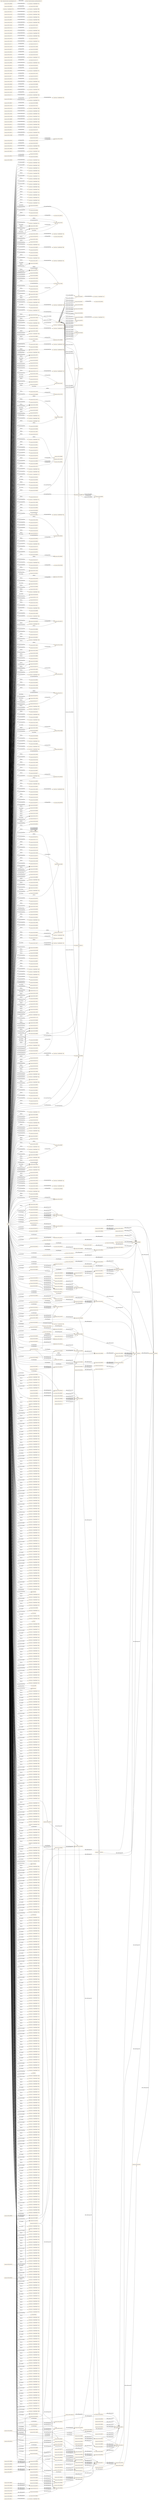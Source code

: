 digraph ar2dtool_diagram { 
rankdir=LR;
size="1501"
node [shape = rectangle, color="orange"]; "resource:SIO_000511" "resource:SIO_000520" "resource:SIO_000554" "resource:SIO_000344" "-32a55c0a:174e38504df:-7eec" "resource:SIO_001265" "resource:SIO_000806" "resource:SIO_000112" "resource:SIO_000072" "-32a55c0a:174e38504df:-7cf1" "resource:SIO_000452" "resource:SIO_010001" "resource:SIO_010010" "resource:SIO_010009" "resource:SIO_010341" "resource:SIO_001001" "-32a55c0a:174e38504df:-7ce3" "resource:SIO_010456" "resource:SIO_000750" "resource:SIO_000256" "resource:SIO_000431" "-32a55c0a:174e38504df:-7ed5" "-32a55c0a:174e38504df:-7cfd" "resource:SIO_000758" "-32a55c0a:174e38504df:-7c8f" "resource:SIO_000391" "resource:SIO_000692" "-32a55c0a:174e38504df:-7f93" "resource:SIO_000402" "resource:SIO_001091" "resource:SIO_010336" "resource:SIO_000776" "resource:SIO_000494" "resource:SIO_000056" "-32a55c0a:174e38504df:-7cd5" "resource:SIO_010530" "resource:SIO_001014" "resource:SIO_001405" "resource:SIO_000016" "resource:SIO_000092" "resource:SIO_010368" "resource:SIO_001216" "resource:SIO_010289" "resource:SIO_010416" "-32a55c0a:174e38504df:-7f5d" "resource:SIO_010048" "-32a55c0a:174e38504df:-7cce" "resource:SIO_010057" "resource:SIO_000167" "-32a55c0a:174e38504df:-7ca2" "-32a55c0a:174e38504df:-7e26" "resource:SIO_000314" "-32a55c0a:174e38504df:-7f48" "resource:SIO_010375" "resource:SIO_001232" "resource:SIO_000962" "-32a55c0a:174e38504df:-7d77" "resource:SIO_010464" "resource:SIO_010295" "resource:SIO_000417" "-32a55c0a:174e38504df:-7e92" "resource:SIO_000106" "resource:SIO_000720" "resource:SIO_010450" "-32a55c0a:174e38504df:-7d58" "resource:SIO_010458" "resource:SIO_000532" "resource:SIO_000708" "resource:SIO_000070" "resource:SIO_000404" "resource:SIO_010346" "-32a55c0a:174e38504df:-7e9e" "resource:SIO_010075" "resource:SIO_001176" "resource:SIO_000185" "resource:SIO_001224" "resource:SIO_010035" "-32a55c0a:174e38504df:-7cbf" "resource:SIO_000715" "resource:SIO_010362" "resource:SIO_001210" "resource:SIO_001197" "resource:SIO_000116" "resource:SIO_001218" "resource:SIO_000810" "resource:SIO_000125" "resource:SIO_000701" "resource:SIO_000076" "resource:SIO_000456" "resource:SIO_010442" "resource:SIO_000268" "resource:SIO_000499" "-32a55c0a:174e38504df:-7edd" "resource:SIO_001010" "-32a55c0a:174e38504df:-7e6f" "resource:SIO_011126" "resource:SIO_000754" "resource:SIO_010008" "resource:SIO_001135" "resource:SIO_001095" "resource:SIO_000089" "resource:SIO_001008" "resource:SIO_010455" "resource:SIO_000722" "resource:SIO_001045" "-32a55c0a:174e38504df:-7e2c" "-32a55c0a:174e38504df:-7d02" "-32a55c0a:174e38504df:-7ce9" "resource:SIO_010462" "resource:SIO_001353" "resource:SIO_010101" "resource:SIO_000036" "resource:SIO_000647" "resource:SIO_000538" "resource:SIO_010497" "resource:SIO_001291" "resource:SIO_010783" "-32a55c0a:174e38504df:-7d73" "resource:SIO_000458" "resource:SIO_001174" "resource:SIO_000913" "resource:SIO_000915" "resource:SIO_000613" "resource:SIO_000713" "resource:SIO_001188" "resource:SIO_000756" "resource:SIO_001297" "resource:SIO_010047" "resource:SIO_000123" "resource:SIO_000074" "resource:SIO_000083" "-32a55c0a:174e38504df:-7cea" "resource:SIO_010448" "-32a55c0a:174e38504df:-7dcc" "-32a55c0a:174e38504df:-7de2" "resource:SIO_010533" "resource:SIO_000468" "resource:SIO_000014" "-32a55c0a:174e38504df:-7c7f" "resource:SIO_000516" "resource:SIO_001093" "resource:SIO_000500" "resource:SIO_010051" "resource:SIO_001043" "resource:SIO_000508" "resource:SIO_000429" "resource:SIO_000809" "resource:SIO_010432" "resource:SIO_010782" "resource:SIO_000960" "resource:SIO_001132" "-32a55c0a:174e38504df:-7f7c" "resource:SIO_010004" "resource:SIO_000524" "resource:SIO_000550" "resource:SIO_010020" "resource:SIO_000034" "resource:SIO_000434" "-32a55c0a:174e38504df:-7d3c" "resource:SIO_000577" "resource:SIO_000005" "resource:SIO_010309" "resource:SIO_010344" "resource:SIO_000747" "resource:SIO_000279" "resource:SIO_000441" "resource:SIO_000327" "resource:SIO_000462" "resource:SIO_000143" "-32a55c0a:174e38504df:-7e43" "resource:SIO_001295" "resource:SIO_000114" "resource:SIO_000454" "resource:SIO_000052" "resource:SIO_010378" "resource:SIO_000353" "-32a55c0a:174e38504df:-7fd2" "resource:SIO_001370" "resource:SIO_001269" "resource:SIO_000012" "resource:SIO_000752" "resource:SIO_000555" "resource:SIO_001107" "-32a55c0a:174e38504df:-7c70" "-32a55c0a:174e38504df:-7fac" "resource:SIO_001301" "resource:SIO_001035" "resource:SIO_001266" "resource:SIO_011001" "resource:SIO_000541" "resource:SIO_000270" "resource:SIO_000318" "resource:SIO_000549" "resource:SIO_001071" "resource:SIO_000512" "resource:SIO_000579" "resource:SIO_010460" "resource:SIO_000638" "resource:SIO_010011" "resource:SIO_001273" "resource:SIO_010410" "-32a55c0a:174e38504df:-7cbc" "-32a55c0a:174e38504df:-7e62" "resource:SIO_000609" "resource:SIO_000148" "resource:SIO_011118" "resource:SIO_001213" "resource:SIO_000704" "resource:SIO_010342" "-32a55c0a:174e38504df:-7d6a" "resource:SIO_010071" "-32a55c0a:174e38504df:-7f36" "resource:SIO_000460" "resource:SIO_010039" "-32a55c0a:174e38504df:-7db4" "resource:SIO_000257" "resource:SIO_000805" "-32a55c0a:174e38504df:-7f57" "-32a55c0a:174e38504df:-7fb6" "resource:SIO_010337" "resource:SIO_000664" "resource:SIO_001233" "resource:SIO_001375" "resource:SIO_001267" "-32a55c0a:174e38504df:-7f1b" "resource:SIO_000261" "-32a55c0a:174e38504df:-7c99" "-32a55c0a:174e38504df:-7c9a" "resource:SIO_010058" "resource:SIO_010451" "resource:SIO_001041" "-32a55c0a:174e38504df:-7f2f" "resource:SIO_010459" "-32a55c0a:174e38504df:-7ca9" "-32a55c0a:174e38504df:-7cb8" "resource:SIO_000807" "resource:SIO_010358" "resource:SIO_000963" "resource:SIO_010780" "resource:SIO_000113" "resource:SIO_000004" "resource:SIO_000370" "resource:SIO_010296" "resource:SIO_010002" "resource:SIO_000405" "resource:SIO_000440" "resource:SIO_000448" "-32a55c0a:174e38504df:-7e4f" "resource:SIO_000721" "resource:SIO_000751" "-32a55c0a:174e38504df:-7f27" "resource:SIO_000902" "-32a55c0a:174e38504df:-7ec7" "resource:SIO_000432" "resource:SIO_010096" "resource:SIO_001294" "resource:SIO_001211" "resource:SIO_000702" "resource:SIO_010334" "resource:SIO_001177" "resource:SIO_000269" "-32a55c0a:174e38504df:-7f43" "-32a55c0a:174e38504df:-7f77" "resource:SIO_001015" "-32a55c0a:174e38504df:-7fe3" "resource:SIO_000390" "-32a55c0a:174e38504df:-7daf" "resource:SIO_010443" "resource:SIO_000457" "resource:SIO_010043" "resource:SIO_001090" "resource:SIO_000505" "-32a55c0a:174e38504df:-7d6e" "resource:SIO_001046" "resource:SIO_000168" "resource:SIO_000321" "-32a55c0a:174e38504df:-7d1e" "resource:SIO_001116" "resource:SIO_010376" "-32a55c0a:174e38504df:-7c61" "resource:SIO_010424" "resource:SIO_000965" "resource:SIO_000418" "-32a55c0a:174e38504df:-7d10" "-32a55c0a:174e38504df:-7e54" "resource:SIO_001009" "resource:SIO_010056" "resource:SIO_000723" "resource:SIO_001264" "-32a55c0a:174e38504df:-7d85" "resource:SIO_010090" "resource:SIO_011007" "resource:SIO_000111" "resource:SIO_000097" "resource:SIO_010463" "-32a55c0a:174e38504df:-7dfa" "resource:SIO_010000" "resource:SIO_000903" "-32a55c0a:174e38504df:-7e65" "resource:SIO_000614" "resource:SIO_000640" "resource:SIO_000146" "resource:SIO_000648" "resource:SIO_000430" "resource:SIO_001292" "resource:SIO_000289" "resource:SIO_000707" "resource:SIO_000337" "resource:SIO_000401" "resource:SIO_000459" "-32a55c0a:174e38504df:-7f05" "resource:SIO_000523" "resource:SIO_010340" "resource:SIO_010074" "resource:SIO_001175" "resource:SIO_001040" "resource:SIO_000914" "resource:SIO_000275" "resource:SIO_000675" "resource:SIO_000784" "resource:SIO_000714" "resource:SIO_011121" "-32a55c0a:174e38504df:-7d63" "resource:SIO_001298" "resource:SIO_001215" "resource:SIO_010288" "resource:SIO_010415" "resource:SIO_001136" "resource:SIO_000342" "-32a55c0a:174e38504df:-7fc1" "resource:SIO_000376" "resource:SIO_000166" "resource:SIO_010508" "resource:SIO_001231" "resource:SIO_000015" "resource:SIO_000580" "resource:SIO_000091" "resource:SIO_000150" "resource:SIO_010076" "resource:SIO_000995" "-32a55c0a:174e38504df:-7eb2" "resource:SIO_001270" "resource:SIO_000307" "resource:SIO_001094" "resource:SIO_000559" "resource:SIO_000501" "-32a55c0a:174e38504df:-7e7b" "resource:SIO_000509" "resource:SIO_001262" "resource:SIO_010457" "resource:SIO_000762" "-32a55c0a:174e38504df:-7f3a" "resource:SIO_001074" "resource:SIO_000539" "resource:SIO_000961" "resource:SIO_010005" "resource:SIO_010345" "-32a55c0a:174e38504df:-7cc8" "resource:SIO_000328" "resource:SIO_010100" "resource:SIO_000463" "resource:SIO_000144" "resource:SIO_000035" "resource:SIO_000435" "-32a55c0a:174e38504df:-7e1e" "resource:SIO_010094" "resource:SIO_000395" "resource:SIO_010029" "resource:SIO_000578" "resource:SIO_000115" "resource:SIO_001217" "resource:SIO_000006" "resource:SIO_000124" "resource:SIO_000626" "resource:SIO_001289" "resource:SIO_000498" "resource:SIO_000131" "resource:SIO_000653" "resource:SIO_000753" "resource:SIO_000997" "resource:SIO_001296" "resource:SIO_001209" "-32a55c0a:174e38504df:-7d9b" "resource:SIO_000333" "-32a55c0a:174e38504df:-7e59" "-32a55c0a:174e38504df:-7fb2" "resource:SIO_000455" "-32a55c0a:174e38504df:-7f72" "resource:SIO_000503" "resource:SIO_000162" "resource:SIO_000284" "resource:SIO_001227" "resource:SIO_010038" "resource:SIO_000354" "-32a55c0a:174e38504df:-7f6e" "resource:SIO_011125" "-32a55c0a:174e38504df:-7e16" "-32a55c0a:174e38504df:-7f1e" "resource:SIO_010299" "resource:SIO_010007" "resource:SIO_000556" "resource:SIO_010411" "resource:SIO_010310" "resource:SIO_010054" "resource:SIO_001145" "resource:SIO_001302" "resource:SIO_000592" "-32a55c0a:174e38504df:-7f8f" "resource:SIO_011002" "-32a55c0a:174e38504df:-7e1d" "resource:SIO_011119" "resource:SIO_000428" "resource:SIO_000437" "-32a55c0a:174e38504df:-7cb4" "resource:SIO_010099" "resource:SIO_001072" "resource:SIO_000069" "resource:SIO_000000" "resource:SIO_000400" "resource:SIO_000967" "resource:SIO_010461" "resource:SIO_000639" "-32a55c0a:174e38504df:-7e0f" "resource:SIO_001274" "-32a55c0a:174e38504df:-7c93" "resource:SIO_000396" "-32a55c0a:174e38504df:-7d28" "resource:SIO_001003" "resource:SIO_000564" "resource:SIO_000719" "resource:SIO_000612" "resource:SIO_000258" "resource:SIO_001290" "resource:SIO_001214" "resource:SIO_000755" "resource:SIO_001336" "-32a55c0a:174e38504df:-7dbe" "resource:SIO_000705" "resource:SIO_000694" "resource:SIO_010046" "resource:SIO_000122" "-32a55c0a:174e38504df:-7ea8" "-32a55c0a:174e38504df:-7da1" "resource:SIO_001038" "resource:SIO_010072" "-32a55c0a:174e38504df:-7c9e" "-32a55c0a:174e38504df:-7dda" "resource:SIO_010532" "resource:SIO_000959" "resource:SIO_000476" "resource:SIO_000651" "resource:SIO_010025" "resource:SIO_001050" "-32a55c0a:174e38504df:-7dab" "resource:SIO_000794" "resource:SIO_001139" "resource:SIO_000073" "resource:SIO_000453" "resource:SIO_000340" "resource:SIO_010447" "resource:SIO_010059" "-32a55c0a:174e38504df:-7c79" "-32a55c0a:174e38504df:-7f9b" "resource:SIO_000483" "resource:SIO_010506" "resource:SIO_000319" "resource:SIO_001234" "-32a55c0a:174e38504df:-7e6c" "-32a55c0a:174e38504df:-7ff0" "resource:SIO_000262" "-32a55c0a:174e38504df:-7e3d" "-32a55c0a:174e38504df:-7dea" "resource:SIO_000449" "resource:SIO_000108" "resource:SIO_010052" "resource:SIO_000507" "resource:SIO_001260" "resource:SIO_000808" "resource:SIO_010359" "-32a55c0a:174e38504df:-7cb2" "resource:SIO_010423" "-32a55c0a:174e38504df:-7ffc" "resource:SIO_000589" "resource:SIO_000017" "-32a55c0a:174e38504df:-7e75" "resource:SIO_010003" "-32a55c0a:174e38504df:-7f97" "resource:SIO_010343" "-32a55c0a:174e38504df:-7f60" "resource:SIO_000562" "-32a55c0a:174e38504df:-7d84" "resource:SIO_000142" "resource:SIO_000433" "resource:SIO_000469" "resource:SIO_000078" "resource:SIO_010044" "-32a55c0a:174e38504df:-7d52" "-32a55c0a:174e38504df:-7ff8" "-32a55c0a:174e38504df:-7d7d" "resource:SIO_000780" "resource:SIO_010030" "resource:SIO_000616" "-32a55c0a:174e38504df:-7f15" "resource:SIO_000966" "resource:SIO_000302" "-32a55c0a:174e38504df:-7fda" "resource:SIO_010363" "resource:SIO_010284" "resource:SIO_000080" "-32a55c0a:174e38504df:-7da5" "resource:SIO_000984" "resource:SIO_001047" "resource:SIO_001117" "resource:SIO_010377" "resource:SIO_010091" "resource:SIO_010425" ; /*classes style*/
	"resource:SIO_010009" -> "resource:SIO_010010" [ label = "owl:disjointWith" ];
	"resource:SIO_001098" -> "resource:SIO_000272" [ label = "rdfs:subPropertyOf" ];
	"resource:SIO_010462" -> "resource:SIO_010463" [ label = "owl:disjointWith" ];
	"resource:SIO_001279" -> "resource:SIO_000008" [ label = "rdfs:subPropertyOf" ];
	"resource:SIO_010377" -> "resource:SIO_010378" [ label = "owl:disjointWith" ];
	"resource:SIO_010377" -> "-32a55c0a:174e38504df:-7cbf" [ label = "owl:equivalentClass" ];
	"resource:SIO_000232" -> "resource:SIO_000062" [ label = "rdfs:subPropertyOf" ];
	"resource:SIO_000805" -> "resource:SIO_000806" [ label = "owl:disjointWith" ];
	"resource:SIO_010432" -> "-32a55c0a:174e38504df:-7cb4" [ label = "owl:equivalentClass" ];
	"resource:SIO_000202" -> "resource:SIO_000145" [ label = "rdfs:subPropertyOf" ];
	"resource:SIO_000093" -> "resource:SIO_000068" [ label = "rdfs:subPropertyOf" ];
	"resource:SIO_001280" -> "resource:SIO_000011" [ label = "rdfs:subPropertyOf" ];
	"resource:SIO_000274" -> "resource:SIO_000497" [ label = "rdfs:subPropertyOf" ];
	"resource:SIO_000274" -> "resource:SIO_000244" [ label = "rdfs:subPropertyOf" ];
	"resource:SIO_001008" -> "-32a55c0a:174e38504df:-7e16" [ label = "owl:equivalentClass" ];
	"resource:SIO_000455" -> "resource:SIO_000458" [ label = "owl:disjointWith" ];
	"resource:SIO_000455" -> "-32a55c0a:174e38504df:-7f1e" [ label = "owl:equivalentClass" ];
	"resource:SIO_000063" -> "resource:SIO_000062" [ label = "rdfs:subPropertyOf" ];
	"resource:SIO_010082" -> "resource:SIO_010078" [ label = "rdfs:subPropertyOf" ];
	"resource:SIO_000244" -> "resource:SIO_000352" [ label = "rdfs:subPropertyOf" ];
	"resource:SIO_000636" -> "resource:SIO_000352" [ label = "rdfs:subPropertyOf" ];
	"resource:SIO_000425" -> "resource:SIO_000001" [ label = "rdfs:subPropertyOf" ];
	"resource:SIO_000214" -> "resource:SIO_000425" [ label = "rdfs:subPropertyOf" ];
	"resource:SIO_000793" -> "resource:SIO_000687" [ label = "rdfs:subPropertyOf" ];
	"resource:SIO_001401" -> "resource:SIO_001154" [ label = "rdfs:subPropertyOf" ];
	"resource:SIO_000974" -> "resource:SIO_000053" [ label = "rdfs:subPropertyOf" ];
	"resource:SIO_000497" -> "resource:SIO_000272" [ label = "rdfs:subPropertyOf" ];
	"resource:SIO_010782" -> "resource:SIO_010783" [ label = "owl:disjointWith" ];
	"resource:SIO_000286" -> "resource:SIO_000497" [ label = "rdfs:subPropertyOf" ];
	"resource:SIO_000552" -> "resource:SIO_000230" [ label = "rdfs:subPropertyOf" ];
	"resource:SIO_001262" -> "-32a55c0a:174e38504df:-7d85" [ label = "owl:equivalentClass" ];
	"resource:SIO_000341" -> "resource:SIO_000425" [ label = "rdfs:subPropertyOf" ];
	"resource:SIO_000733" -> "resource:SIO_000737" [ label = "rdfs:subPropertyOf" ];
	"resource:SIO_000437" -> "-32a55c0a:174e38504df:-7f3a" [ label = "owl:equivalentClass" ];
	"resource:SIO_010456" -> "-32a55c0a:174e38504df:-7c9a" [ label = "owl:equivalentClass" ];
	"resource:SIO_000311" -> "resource:SIO_000232" [ label = "rdfs:subPropertyOf" ];
	"resource:SIO_000226" -> "resource:SIO_000236" [ label = "rdfs:subPropertyOf" ];
	"resource:SIO_000775" -> "resource:SIO_000773" [ label = "rdfs:subPropertyOf" ];
	"resource:SIO_000268" -> "-32a55c0a:174e38504df:-7f6e" [ label = "owl:equivalentClass" ];
	"resource:SIO_000142" -> "resource:SIO_000143" [ label = "owl:disjointWith" ];
	"resource:SIO_000449" -> "resource:SIO_000468" [ label = "owl:disjointWith" ];
	"resource:SIO_000323" -> "resource:SIO_000128" [ label = "rdfs:subPropertyOf" ];
	"resource:SIO_001159" -> "resource:SIO_000062" [ label = "rdfs:subPropertyOf" ];
	"resource:SIO_000208" -> "resource:SIO_000773" [ label = "rdfs:subPropertyOf" ];
	"resource:SIO_000365" -> "resource:SIO_000219" [ label = "rdfs:subPropertyOf" ];
	"resource:SIO_000631" -> "resource:SIO_000628" [ label = "rdfs:subPropertyOf" ];
	"resource:SIO_000420" -> "resource:SIO_000425" [ label = "rdfs:subPropertyOf" ];
	"resource:SIO_000335" -> "resource:SIO_000652" [ label = "rdfs:subPropertyOf" ];
	"resource:SIO_000335" -> "resource:SIO_000293" [ label = "rdfs:subPropertyOf" ];
	"resource:SIO_000124" -> "-32a55c0a:174e38504df:-7f93" [ label = "owl:equivalentClass" ];
	"resource:SIO_001045" -> "-32a55c0a:174e38504df:-7e0f" [ label = "owl:equivalentClass" ];
	"resource:SIO_010058" -> "resource:SIO_010059" [ label = "owl:disjointWith" ];
	"resource:SIO_000673" -> "resource:SIO_000671" [ label = "rdfs:subPropertyOf" ];
	"resource:SIO_000462" -> "resource:SIO_000463" [ label = "owl:disjointWith" ];
	"resource:SIO_000251" -> "resource:SIO_000249" [ label = "rdfs:subPropertyOf" ];
	"resource:SIO_000643" -> "resource:SIO_000224" [ label = "rdfs:subPropertyOf" ];
	"resource:SIO_000558" -> "resource:SIO_010302" [ label = "rdfs:subPropertyOf" ];
	"resource:SIO_001353" -> "-32a55c0a:174e38504df:-7d6e" [ label = "owl:equivalentClass" ];
	"resource:SIO_000221" -> "resource:SIO_000008" [ label = "rdfs:subPropertyOf" ];
	"resource:SIO_010336" -> "resource:SIO_010337" [ label = "owl:disjointWith" ];
	"resource:SIO_000709" -> "resource:SIO_000001" [ label = "rdfs:subPropertyOf" ];
	"resource:SIO_000293" -> "resource:SIO_000203" [ label = "rdfs:subPropertyOf" ];
	"resource:SIO_011126" -> "-32a55c0a:174e38504df:-7c61" [ label = "owl:equivalentClass" ];
	"resource:SIO_000655" -> "resource:SIO_000294" [ label = "rdfs:subPropertyOf" ];
	"resource:SIO_000052" -> "-32a55c0a:174e38504df:-7fda" [ label = "owl:equivalentClass" ];
	"resource:SIO_000710" -> "resource:SIO_000709" [ label = "rdfs:subPropertyOf" ];
	"resource:SIO_000233" -> "resource:SIO_000011" [ label = "rdfs:subPropertyOf" ];
	"resource:SIO_001154" -> "resource:SIO_000294" [ label = "rdfs:subPropertyOf" ];
	"resource:SIO_000203" -> "resource:SIO_000322" [ label = "rdfs:subPropertyOf" ];
	"resource:SIO_000697" -> "resource:SIO_000709" [ label = "rdfs:subPropertyOf" ];
	"resource:SIO_001009" -> "resource:SIO_001010" [ label = "owl:disjointWith" ];
	"resource:SIO_010083" -> "resource:SIO_010079" [ label = "rdfs:subPropertyOf" ];
	"resource:SIO_000064" -> "resource:SIO_000219" [ label = "rdfs:subPropertyOf" ];
	"resource:SIO_000456" -> "resource:SIO_000457" [ label = "owl:disjointWith" ];
	"resource:SIO_000245" -> "resource:SIO_000294" [ label = "rdfs:subPropertyOf" ];
	"resource:SIO_000511" -> "-32a55c0a:174e38504df:-7f05" [ label = "owl:equivalentClass" ];
	"resource:SIO_000426" -> "resource:SIO_000425" [ label = "rdfs:subPropertyOf" ];
	"resource:SIO_000215" -> "resource:SIO_000011" [ label = "rdfs:subPropertyOf" ];
	"resource:SIO_001402" -> "resource:SIO_001154" [ label = "rdfs:subPropertyOf" ];
	"resource:SIO_000975" -> "resource:SIO_000093" [ label = "rdfs:subPropertyOf" ];
	"resource:SIO_000679" -> "resource:SIO_000054" [ label = "rdfs:subPropertyOf" ];
	"resource:SIO_000553" -> "resource:SIO_000231" [ label = "rdfs:subPropertyOf" ];
	"resource:SIO_000342" -> "-32a55c0a:174e38504df:-7f48" [ label = "owl:equivalentClass" ];
	"resource:SIO_000734" -> "resource:SIO_000699" [ label = "rdfs:subPropertyOf" ];
	"resource:SIO_000257" -> "resource:SIO_000258" [ label = "owl:disjointWith" ];
	"resource:SIO_000131" -> "resource:SIO_001197" [ label = "owl:disjointWith" ];
	"resource:SIO_000523" -> "resource:SIO_000524" [ label = "owl:disjointWith" ];
	"resource:SIO_010457" -> "-32a55c0a:174e38504df:-7c93" [ label = "owl:equivalentClass" ];
	"resource:SIO_000312" -> "resource:SIO_000229" [ label = "rdfs:subPropertyOf" ];
	"resource:SIO_000704" -> "resource:SIO_000721" [ label = "owl:disjointWith" ];
	"resource:SIO_000227" -> "resource:SIO_000643" [ label = "rdfs:subPropertyOf" ];
	"resource:SIO_000680" -> "resource:SIO_000679" [ label = "rdfs:subPropertyOf" ];
	"resource:SIO_010005" -> "resource:SIO_010047" [ label = "owl:disjointWith" ];
	"resource:SIO_000269" -> "resource:SIO_000270" [ label = "owl:disjointWith" ];
	"resource:SIO_010288" -> "resource:SIO_010289" [ label = "owl:disjointWith" ];
	"resource:SIO_000324" -> "resource:SIO_000202" [ label = "rdfs:subPropertyOf" ];
	"resource:SIO_010343" -> "-32a55c0a:174e38504df:-7cea" [ label = "owl:equivalentClass" ];
	"resource:SIO_000692" -> "resource:SIO_000694" [ label = "owl:disjointWith" ];
	"resource:SIO_000028" -> "resource:SIO_000145" [ label = "rdfs:subPropertyOf" ];
	"resource:SIO_000209" -> "resource:SIO_000773" [ label = "rdfs:subPropertyOf" ];
	"resource:SIO_000577" -> "resource:SIO_000578" [ label = "owl:disjointWith" ];
	"resource:SIO_000758" -> "resource:SIO_001093" [ label = "owl:disjointWith" ];
	"resource:SIO_000240" -> "resource:SIO_000203" [ label = "rdfs:subPropertyOf" ];
	"resource:SIO_000632" -> "resource:SIO_000210" [ label = "rdfs:subPropertyOf" ];
	"resource:SIO_000421" -> "resource:SIO_000425" [ label = "rdfs:subPropertyOf" ];
	"resource:SIO_000210" -> "resource:SIO_000628" [ label = "rdfs:subPropertyOf" ];
	"resource:SIO_000125" -> "-32a55c0a:174e38504df:-7f8f" [ label = "owl:equivalentClass" ];
	"resource:SIO_001046" -> "resource:SIO_001047" [ label = "owl:disjointWith" ];
	"resource:SIO_010410" -> "-32a55c0a:174e38504df:-7cbc" [ label = "owl:equivalentClass" ];
	"resource:SIO_000970" -> "resource:SIO_000975" [ label = "rdfs:subPropertyOf" ];
	"resource:SIO_001101" -> "resource:SIO_000709" [ label = "rdfs:subPropertyOf" ];
	"resource:SIO_000674" -> "resource:SIO_000672" [ label = "rdfs:subPropertyOf" ];
	"resource:SIO_000589" -> "-32a55c0a:174e38504df:-7eec" [ label = "owl:equivalentClass" ];
	"http://semanticscience.org/ontology/sio.owl" -> "http://creativecommons.org/licenses/by/4.0/" [ label = "terms:license" ];
	"resource:SIO_000252" -> "resource:SIO_000212" [ label = "rdfs:subPropertyOf" ];
	"resource:SIO_000644" -> "resource:SIO_000223" [ label = "rdfs:subPropertyOf" ];
	"resource:SIO_001269" -> "resource:SIO_001270" [ label = "owl:disjointWith" ];
	"resource:SIO_000222" -> "resource:SIO_000011" [ label = "rdfs:subPropertyOf" ];
	"resource:SIO_000011" -> "resource:SIO_000001" [ label = "rdfs:subPropertyOf" ];
	"resource:SIO_000318" -> "resource:SIO_000319" [ label = "owl:disjointWith" ];
	"resource:SIO_000294" -> "resource:SIO_000243" [ label = "rdfs:subPropertyOf" ];
	"resource:SIO_010000" -> "-32a55c0a:174e38504df:-7d63" [ label = "owl:equivalentClass" ];
	"resource:SIO_001209" -> "-32a55c0a:174e38504df:-7d9b" [ label = "owl:equivalentClass" ];
	"resource:SIO_000656" -> "resource:SIO_000655" [ label = "rdfs:subPropertyOf" ];
	"resource:SIO_000053" -> "resource:SIO_000028" [ label = "rdfs:subPropertyOf" ];
	"resource:SIO_000234" -> "resource:SIO_000008" [ label = "rdfs:subPropertyOf" ];
	"resource:SIO_001155" -> "resource:SIO_000352" [ label = "rdfs:subPropertyOf" ];
	"resource:SIO_000807" -> "resource:SIO_000808" [ label = "owl:disjointWith" ];
	"resource:SIO_001210" -> "resource:SIO_001211" [ label = "owl:disjointWith" ];
	"resource:SIO_000204" -> "resource:SIO_000322" [ label = "rdfs:subPropertyOf" ];
	"resource:SIO_000095" -> "resource:SIO_000011" [ label = "rdfs:subPropertyOf" ];
	"resource:SIO_000668" -> "resource:SIO_000628" [ label = "rdfs:subPropertyOf" ];
	"resource:SIO_010295" -> "resource:SIO_010296" [ label = "owl:disjointWith" ];
	"resource:SIO_000246" -> "resource:SIO_000245" [ label = "rdfs:subPropertyOf" ];
	"resource:SIO_000427" -> "resource:SIO_000424" [ label = "rdfs:subPropertyOf" ];
	"resource:SIO_000216" -> "resource:SIO_000008" [ label = "rdfs:subPropertyOf" ];
	"resource:SIO_001403" -> "resource:SIO_000001" [ label = "rdfs:subPropertyOf" ];
	"resource:SIO_000005" -> "resource:SIO_000340" [ label = "owl:disjointWith" ];
	"resource:SIO_000288" -> "resource:SIO_000203" [ label = "rdfs:subPropertyOf" ];
	"resource:SIO_000554" -> "resource:SIO_000555" [ label = "owl:disjointWith" ];
	"resource:SIO_000469" -> "-32a55c0a:174e38504df:-7f15" [ label = "owl:equivalentClass" ];
	"resource:SIO_010362" -> "-32a55c0a:174e38504df:-7cce" [ label = "owl:equivalentClass" ];
	"resource:SIO_000735" -> "resource:SIO_000733" [ label = "rdfs:subPropertyOf" ];
	"resource:SIO_000132" -> "resource:SIO_000322" [ label = "rdfs:subPropertyOf" ];
	"resource:SIO_010458" -> "-32a55c0a:174e38504df:-7c8f" [ label = "owl:equivalentClass" ];
	"resource:SIO_000313" -> "resource:SIO_000310" [ label = "rdfs:subPropertyOf" ];
	"resource:SIO_000892" -> "resource:SIO_000212" [ label = "rdfs:subPropertyOf" ];
	"resource:SIO_000228" -> "resource:SIO_000644" [ label = "rdfs:subPropertyOf" ];
	"resource:SIO_000681" -> "resource:SIO_000679" [ label = "rdfs:subPropertyOf" ];
	"resource:SIO_000017" -> "resource:SIO_000354" [ label = "owl:disjointWith" ];
	"resource:SIO_010302" -> "resource:SIO_000272" [ label = "rdfs:subPropertyOf" ];
	"resource:SIO_000089" -> "-32a55c0a:174e38504df:-7fc1" [ label = "owl:equivalentClass" ];
	"resource:SIO_000440" -> "-32a55c0a:174e38504df:-7f2f" [ label = "owl:equivalentClass" ];
	"resource:SIO_000355" -> "resource:SIO_000229" [ label = "rdfs:subPropertyOf" ];
	"resource:SIO_000059" -> "resource:SIO_000008" [ label = "rdfs:subPropertyOf" ];
	"resource:SIO_010078" -> "resource:SIO_000338" [ label = "rdfs:subPropertyOf" ];
	"resource:SIO_000325" -> "-32a55c0a:174e38504df:-7ff4" [ label = "owl:propertyChainAxiom" ];
	"resource:SIO_000325" -> "resource:SIO_000322" [ label = "rdfs:subPropertyOf" ];
	"resource:SIO_001035" -> "resource:SIO_001038" [ label = "owl:disjointWith" ];
	"resource:SIO_000029" -> "resource:SIO_000096" [ label = "rdfs:subPropertyOf" ];
	"resource:SIO_001301" -> "resource:SIO_001302" [ label = "owl:disjointWith" ];
	"resource:SIO_010048" -> "resource:SIO_010052" [ label = "owl:disjointWith" ];
	"resource:SIO_000482" -> "resource:SIO_000283" [ label = "rdfs:subPropertyOf" ];
	"resource:SIO_000060" -> "resource:SIO_000205" [ label = "rdfs:subPropertyOf" ];
	"resource:SIO_000452" -> "resource:SIO_000454" [ label = "owl:disjointWith" ];
	"resource:SIO_000452" -> "resource:SIO_000453" [ label = "owl:disjointWith" ];
	"resource:SIO_000241" -> "resource:SIO_000652" [ label = "rdfs:subPropertyOf" ];
	"resource:SIO_000241" -> "resource:SIO_000211" [ label = "rdfs:subPropertyOf" ];
	"resource:SIO_000633" -> "resource:SIO_000205" [ label = "rdfs:subPropertyOf" ];
	"resource:SIO_000422" -> "resource:SIO_000283" [ label = "rdfs:subPropertyOf" ];
	"resource:SIO_000211" -> "resource:SIO_000203" [ label = "rdfs:subPropertyOf" ];
	"resource:SIO_000971" -> "resource:SIO_000974" [ label = "rdfs:subPropertyOf" ];
	"resource:SIO_000307" -> "-32a55c0a:174e38504df:-7f60" [ label = "owl:equivalentClass" ];
	"resource:SIO_000283" -> "resource:SIO_000272" [ label = "rdfs:subPropertyOf" ];
	"resource:SIO_000675" -> "-32a55c0a:174e38504df:-7ec7" [ label = "owl:equivalentClass" ];
	"resource:SIO_000072" -> "resource:SIO_000073" [ label = "owl:disjointWith" ];
	"resource:SIO_000253" -> "resource:SIO_000008" [ label = "rdfs:subPropertyOf" ];
	"resource:SIO_001174" -> "-32a55c0a:174e38504df:-7dbe" [ label = "owl:equivalentClass" ];
	"resource:SIO_000223" -> "resource:SIO_000008" [ label = "rdfs:subPropertyOf" ];
	"resource:SIO_010423" -> "-32a55c0a:174e38504df:-7cb8" [ label = "owl:equivalentClass" ];
	"resource:SIO_000772" -> "resource:SIO_000631" [ label = "rdfs:subPropertyOf" ];
	"resource:SIO_000687" -> "resource:SIO_000322" [ label = "rdfs:subPropertyOf" ];
	"resource:SIO_001090" -> "resource:SIO_001091" [ label = "owl:disjointWith" ];
	"resource:SIO_000657" -> "resource:SIO_000352" [ label = "rdfs:subPropertyOf" ];
	"resource:SIO_000054" -> "resource:SIO_000053" [ label = "rdfs:subPropertyOf" ];
	"resource:SIO_000235" -> "resource:SIO_000586" [ label = "rdfs:subPropertyOf" ];
	"resource:SIO_001156" -> "resource:SIO_000294" [ label = "rdfs:subPropertyOf" ];
	"resource:SIO_001156" -> "resource:SIO_000229" [ label = "rdfs:subPropertyOf" ];
	"resource:SIO_000205" -> "resource:SIO_000212" [ label = "rdfs:subPropertyOf" ];
	"resource:SIO_000784" -> "resource:SIO_010048" [ label = "owl:disjointWith" ];
	"resource:SIO_000699" -> "resource:SIO_000737" [ label = "rdfs:subPropertyOf" ];
	"resource:SIO_000965" -> "-32a55c0a:174e38504df:-7e43" [ label = "owl:equivalentClass" ];
	"resource:SIO_000096" -> "resource:SIO_000093" [ label = "rdfs:subPropertyOf" ];
	"resource:SIO_000362" -> "resource:SIO_000008" [ label = "rdfs:subPropertyOf" ];
	"resource:SIO_000277" -> "resource:SIO_000631" [ label = "rdfs:subPropertyOf" ];
	"resource:SIO_000066" -> "resource:SIO_000253" [ label = "rdfs:subPropertyOf" ];
	"resource:SIO_000458" -> "-32a55c0a:174e38504df:-7f1b" [ label = "owl:equivalentClass" ];
	"resource:SIO_000332" -> "resource:SIO_000563" [ label = "rdfs:subPropertyOf" ];
	"resource:SIO_000247" -> "resource:SIO_000244" [ label = "rdfs:subPropertyOf" ];
	"resource:SIO_000905" -> "resource:SIO_000291" [ label = "rdfs:subPropertyOf" ];
	"resource:SIO_010532" -> "resource:SIO_010533" [ label = "owl:disjointWith" ];
	"resource:SIO_010447" -> "resource:SIO_010448" [ label = "owl:disjointWith" ];
	"resource:SIO_000217" -> "resource:SIO_000223" [ label = "rdfs:subPropertyOf" ];
	"resource:SIO_000609" -> "-32a55c0a:174e38504df:-7edd" [ label = "owl:equivalentClass" ];
	"resource:SIO_001404" -> "resource:SIO_001403" [ label = "rdfs:subPropertyOf" ];
	"resource:SIO_000640" -> "resource:SIO_000751" [ label = "owl:disjointWith" ];
	"resource:SIO_010363" -> "-32a55c0a:174e38504df:-7cc8" [ label = "owl:equivalentClass" ];
	"resource:SIO_000736" -> "resource:SIO_000001" [ label = "rdfs:subPropertyOf" ];
	"resource:SIO_010459" -> "resource:SIO_010460" [ label = "owl:disjointWith" ];
	"resource:SIO_000314" -> "-32a55c0a:174e38504df:-7f5d" [ label = "owl:equivalentClass" ];
	"resource:SIO_000229" -> "resource:SIO_000132" [ label = "rdfs:subPropertyOf" ];
	"resource:SIO_000682" -> "resource:SIO_000029" [ label = "rdfs:subPropertyOf" ];
	"resource:SIO_000652" -> "resource:SIO_000203" [ label = "rdfs:subPropertyOf" ];
	"resource:SIO_001096" -> "resource:SIO_000272" [ label = "rdfs:subPropertyOf" ];
	"resource:SIO_000441" -> "-32a55c0a:174e38504df:-7f27" [ label = "owl:equivalentClass" ];
	"resource:SIO_010375" -> "resource:SIO_010376" [ label = "owl:disjointWith" ];
	"resource:SIO_000356" -> "resource:SIO_000062" [ label = "rdfs:subPropertyOf" ];
	"resource:SIO_001277" -> "resource:SIO_000628" [ label = "rdfs:subPropertyOf" ];
	"resource:SIO_000230" -> "resource:SIO_000132" [ label = "rdfs:subPropertyOf" ];
	"resource:SIO_000145" -> "resource:SIO_000322" [ label = "rdfs:subPropertyOf" ];
	"resource:SIO_010079" -> "resource:SIO_000339" [ label = "rdfs:subPropertyOf" ];
	"resource:SIO_000960" -> "resource:SIO_000962" [ label = "owl:disjointWith" ];
	"resource:SIO_000960" -> "resource:SIO_000961" [ label = "owl:disjointWith" ];
	"resource:SIO_000272" -> "resource:SIO_000736" [ label = "rdfs:subPropertyOf" ];
	"resource:SIO_000579" -> "resource:SIO_000580" [ label = "owl:disjointWith" ];
	"resource:SIO_000061" -> "resource:SIO_000322" [ label = "rdfs:subPropertyOf" ];
	"resource:SIO_010080" -> "resource:SIO_010078" [ label = "rdfs:subPropertyOf" ];
	"resource:SIO_000242" -> "resource:SIO_000652" [ label = "rdfs:subPropertyOf" ];
	"resource:SIO_000242" -> "resource:SIO_000240" [ label = "rdfs:subPropertyOf" ];
	"resource:SIO_000634" -> "resource:SIO_000558" [ label = "rdfs:subPropertyOf" ];
	"resource:SIO_000900" -> "resource:SIO_000216" [ label = "rdfs:subPropertyOf" ];
	"resource:SIO_000549" -> "resource:SIO_000550" [ label = "owl:disjointWith" ];
	"resource:SIO_010442" -> "-32a55c0a:174e38504df:-7ca9" [ label = "owl:equivalentClass" ];
	"resource:SIO_000338" -> "resource:SIO_000563" [ label = "rdfs:subPropertyOf" ];
	"resource:SIO_000338" -> "resource:SIO_000243" [ label = "rdfs:subPropertyOf" ];
	"resource:SIO_000212" -> "resource:SIO_000001" [ label = "rdfs:subPropertyOf" ];
	"resource:SIO_000972" -> "resource:SIO_000974" [ label = "rdfs:subPropertyOf" ];
	"resource:SIO_000495" -> "resource:SIO_000272" [ label = "rdfs:subPropertyOf" ];
	"resource:SIO_010780" -> "-32a55c0a:174e38504df:-7c70" [ label = "owl:equivalentClass" ];
	"resource:SIO_000254" -> "resource:SIO_000011" [ label = "rdfs:subPropertyOf" ];
	"resource:SIO_000646" -> "resource:SIO_000643" [ label = "rdfs:subPropertyOf" ];
	"resource:SIO_000224" -> "resource:SIO_000011" [ label = "rdfs:subPropertyOf" ];
	"resource:SIO_000139" -> "resource:SIO_000132" [ label = "rdfs:subPropertyOf" ];
	"resource:SIO_010424" -> "resource:SIO_010425" [ label = "owl:disjointWith" ];
	"resource:SIO_000773" -> "resource:SIO_000252" [ label = "rdfs:subPropertyOf" ];
	"resource:SIO_000562" -> "resource:SIO_010284" [ label = "owl:disjointWith" ];
	"resource:SIO_000477" -> "resource:SIO_000422" [ label = "rdfs:subPropertyOf" ];
	"resource:SIO_010309" -> "resource:SIO_010310" [ label = "owl:disjointWith" ];
	"resource:SIO_000658" -> "resource:SIO_000657" [ label = "rdfs:subPropertyOf" ];
	"resource:SIO_001242" -> "resource:SIO_000736" [ label = "rdfs:subPropertyOf" ];
	"resource:SIO_001157" -> "resource:SIO_000352" [ label = "rdfs:subPropertyOf" ];
	"resource:SIO_000236" -> "resource:SIO_000646" [ label = "rdfs:subPropertyOf" ];
	"resource:SIO_000628" -> "resource:SIO_000001" [ label = "rdfs:subPropertyOf" ];
	"resource:SIO_000809" -> "-32a55c0a:174e38504df:-7e6f" [ label = "owl:equivalentClass" ];
	"resource:SIO_000206" -> "resource:SIO_000772" [ label = "rdfs:subPropertyOf" ];
	"resource:SIO_000966" -> "resource:SIO_000967" [ label = "owl:disjointWith" ];
	"resource:SIO_000363" -> "resource:SIO_000011" [ label = "rdfs:subPropertyOf" ];
	"resource:SIO_000278" -> "resource:SIO_000252" [ label = "rdfs:subPropertyOf" ];
	"resource:SIO_000810" -> "-32a55c0a:174e38504df:-7e6c" [ label = "owl:equivalentClass" ];
	"resource:SIO_000248" -> "resource:SIO_000352" [ label = "rdfs:subPropertyOf" ];
	"resource:SIO_000122" -> "-32a55c0a:174e38504df:-7f9b" [ label = "owl:equivalentClass" ];
	"resource:SIO_000490" -> "resource:SIO_000482" [ label = "rdfs:subPropertyOf" ];
	"resource:SIO_000218" -> "resource:SIO_000224" [ label = "rdfs:subPropertyOf" ];
	"resource:SIO_000671" -> "resource:SIO_000008" [ label = "rdfs:subPropertyOf" ];
	"resource:SIO_001405" -> "resource:SIO_010052" [ label = "owl:disjointWith" ];
	"resource:SIO_000586" -> "resource:SIO_000644" [ label = "rdfs:subPropertyOf" ];
	"resource:SIO_000641" -> "resource:SIO_000008" [ label = "rdfs:subPropertyOf" ];
	"resource:SIO_000737" -> "resource:SIO_000736" [ label = "rdfs:subPropertyOf" ];
	"resource:SIO_000707" -> "resource:SIO_000708" [ label = "owl:disjointWith" ];
	"resource:SIO_000291" -> "resource:SIO_000230" [ label = "rdfs:subPropertyOf" ];
	"resource:SIO_000080" -> "resource:SIO_000448" [ label = "owl:disjointWith" ];
	"resource:SIO_001097" -> "resource:SIO_000272" [ label = "rdfs:subPropertyOf" ];
	"resource:SIO_010461" -> "resource:SIO_010464" [ label = "owl:disjointWith" ];
	"resource:SIO_001278" -> "resource:SIO_000628" [ label = "rdfs:subPropertyOf" ];
	"resource:SIO_000749" -> "resource:SIO_000737" [ label = "rdfs:subPropertyOf" ];
	"resource:SIO_000231" -> "resource:SIO_000062" [ label = "rdfs:subPropertyOf" ];
	"resource:SIO_000020" -> "resource:SIO_000210" [ label = "rdfs:subPropertyOf" ];
	"resource:SIO_010346" -> "-32a55c0a:174e38504df:-7cd5" [ label = "owl:equivalentClass" ];
	"resource:SIO_000719" -> "resource:SIO_000720" [ label = "owl:disjointWith" ];
	"resource:SIO_000092" -> "-32a55c0a:174e38504df:-7fb6" [ label = "owl:equivalentClass" ];
	"resource:SIO_000484" -> "resource:SIO_000482" [ label = "rdfs:subPropertyOf" ];
	"resource:SIO_000273" -> "resource:SIO_000053" [ label = "rdfs:subPropertyOf" ];
	"resource:SIO_000062" -> "resource:SIO_000322" [ label = "rdfs:subPropertyOf" ];
	"resource:SIO_010081" -> "resource:SIO_010079" [ label = "rdfs:subPropertyOf" ];
	"resource:SIO_001375" -> "-32a55c0a:174e38504df:-7d6a" [ label = "owl:equivalentClass" ];
	"resource:SIO_000369" -> "resource:SIO_000273" [ label = "rdfs:subPropertyOf" ];
	"resource:SIO_000243" -> "resource:SIO_000322" [ label = "rdfs:subPropertyOf" ];
	"resource:SIO_000635" -> "resource:SIO_000294" [ label = "rdfs:subPropertyOf" ];
	"resource:SIO_000901" -> "resource:SIO_000215" [ label = "rdfs:subPropertyOf" ];
	"resource:SIO_000424" -> "resource:SIO_000283" [ label = "rdfs:subPropertyOf" ];
	"resource:SIO_000339" -> "resource:SIO_000557" [ label = "rdfs:subPropertyOf" ];
	"resource:SIO_000339" -> "resource:SIO_000243" [ label = "rdfs:subPropertyOf" ];
	"resource:SIO_000213" -> "resource:SIO_000425" [ label = "rdfs:subPropertyOf" ];
	"resource:SIO_000128" -> "resource:SIO_000061" [ label = "rdfs:subPropertyOf" ];
	"resource:SIO_000973" -> "resource:SIO_000975" [ label = "rdfs:subPropertyOf" ];
	"resource:SIO_000496" -> "resource:SIO_000495" [ label = "rdfs:subPropertyOf" ];
	"resource:SIO_000255" -> "resource:SIO_000008" [ label = "rdfs:subPropertyOf" ];
	"resource:SIO_000647" -> "resource:SIO_000648" [ label = "owl:disjointWith" ];
	"resource:SIO_010455" -> "-32a55c0a:174e38504df:-7c9e" [ label = "owl:equivalentClass" ];
	"resource:SIO_000310" -> "resource:SIO_000093" [ label = "rdfs:subPropertyOf" ];
	"resource:SIO_000225" -> "resource:SIO_000235" [ label = "rdfs:subPropertyOf" ];
	"resource:SIO_000774" -> "resource:SIO_000772" [ label = "rdfs:subPropertyOf" ];
	"resource:SIO_001116" -> "resource:SIO_001117" [ label = "owl:disjointWith" ];
	"resource:SIO_000563" -> "resource:SIO_000628" [ label = "rdfs:subPropertyOf" ];
	"resource:SIO_000352" -> "resource:SIO_000243" [ label = "rdfs:subPropertyOf" ];
	"resource:SIO_001273" -> "resource:SIO_001274" [ label = "owl:disjointWith" ];
	"resource:SIO_000322" -> "resource:SIO_000001" [ label = "rdfs:subPropertyOf" ];
	"resource:SIO_001158" -> "resource:SIO_000229" [ label = "rdfs:subPropertyOf" ];
	"resource:SIO_000629" -> "resource:SIO_000557" [ label = "rdfs:subPropertyOf" ];
	"resource:SIO_000207" -> "resource:SIO_000772" [ label = "rdfs:subPropertyOf" ];
	"resource:SIO_010100" -> "resource:SIO_010101" [ label = "owl:disjointWith" ];
	"resource:SIO_000364" -> "resource:SIO_000253" [ label = "rdfs:subPropertyOf" ];
	"resource:SIO_000630" -> "resource:SIO_010302" [ label = "rdfs:subPropertyOf" ];
	"resource:SIO_000068" -> "resource:SIO_000061" [ label = "rdfs:subPropertyOf" ];
	"resource:SIO_000334" -> "resource:SIO_000652" [ label = "rdfs:subPropertyOf" ];
	"resource:SIO_000334" -> "resource:SIO_000288" [ label = "rdfs:subPropertyOf" ];
	"resource:SIO_000249" -> "resource:SIO_000294" [ label = "rdfs:subPropertyOf" ];
	"resource:SIO_000123" -> "-32a55c0a:174e38504df:-7f97" [ label = "owl:equivalentClass" ];
	"resource:SIO_010057" -> "-32a55c0a:174e38504df:-7d3c" [ label = "owl:equivalentClass" ];
	"resource:SIO_000491" -> "resource:SIO_000482" [ label = "rdfs:subPropertyOf" ];
	"resource:SIO_000219" -> "resource:SIO_000011" [ label = "rdfs:subPropertyOf" ];
	"resource:SIO_000672" -> "resource:SIO_000011" [ label = "rdfs:subPropertyOf" ];
	"resource:SIO_000008" -> "resource:SIO_000001" [ label = "rdfs:subPropertyOf" ];
	"resource:SIO_000250" -> "resource:SIO_000248" [ label = "rdfs:subPropertyOf" ];
	"resource:SIO_000642" -> "resource:SIO_000011" [ label = "rdfs:subPropertyOf" ];
	"resource:SIO_000557" -> "resource:SIO_000212" [ label = "rdfs:subPropertyOf" ];
	"resource:SIO_000738" -> "resource:SIO_000737" [ label = "rdfs:subPropertyOf" ];
	"resource:SIO_000612" -> "-32a55c0a:174e38504df:-7ed5" [ label = "owl:equivalentClass" ];
	"NULL" -> "-32a55c0a:174e38504df:-7e92" [ label = "owl:someValuesFrom" ];
	"NULL" -> "-32a55c0a:174e38504df:-7c98" [ label = "owl:intersectionOf" ];
	"NULL" -> "resource:SIO_000498" [ label = "rdf:first" ];
	"NULL" -> "resource:SIO_000070" [ label = "rdf:first" ];
	"NULL" -> "-32a55c0a:174e38504df:-7c3b" [ label = "rdf:rest" ];
	"NULL" -> "-32a55c0a:174e38504df:-7cc3" [ label = "rdf:rest" ];
	"NULL" -> "resource:SIO_000776" [ label = "owl:someValuesFrom" ];
	"NULL" -> "-32a55c0a:174e38504df:-7d75" [ label = "rdf:rest" ];
	"NULL" -> "resource:SIO_000115" [ label = "rdf:first" ];
	"NULL" -> "resource:SIO_000613" [ label = "owl:someValuesFrom" ];
	"NULL" -> "resource:SIO_000146" [ label = "owl:someValuesFrom" ];
	"NULL" -> "resource:SIO_000072" [ label = "owl:someValuesFrom" ];
	"NULL" -> "-32a55c0a:174e38504df:-7f71" [ label = "owl:intersectionOf" ];
	"NULL" -> "resource:SIO_000059" [ label = "owl:onProperty" ];
	"NULL" -> "resource:SIO_010344" [ label = "owl:someValuesFrom" ];
	"NULL" -> "resource:SIO_001217" [ label = "rdf:first" ];
	"NULL" -> "-32a55c0a:174e38504df:-7ea5" [ label = "rdf:rest" ];
	"NULL" -> "-32a55c0a:174e38504df:-7d43" [ label = "rdf:rest" ];
	"NULL" -> "resource:SIO_001177" [ label = "owl:someValuesFrom" ];
	"NULL" -> "-32a55c0a:174e38504df:-7f18" [ label = "rdf:rest" ];
	"NULL" -> "-32a55c0a:174e38504df:-7e62" [ label = "rdf:first" ];
	"NULL" -> "-32a55c0a:174e38504df:-7e2a" [ label = "rdf:rest" ];
	"NULL" -> "resource:SIO_011007" [ label = "owl:someValuesFrom" ];
	"NULL" -> "resource:SIO_000210" [ label = "owl:onProperty" ];
	"NULL" -> "-32a55c0a:174e38504df:-7f77" [ label = "owl:someValuesFrom" ];
	"NULL" -> "resource:SIO_000433" [ label = "rdf:first" ];
	"NULL" -> "resource:SIO_010450" [ label = "owl:someValuesFrom" ];
	"NULL" -> "resource:SIO_000268" [ label = "owl:someValuesFrom" ];
	"NULL" -> "-32a55c0a:174e38504df:-7d61" [ label = "rdf:rest" ];
	"NULL" -> "-32a55c0a:174e38504df:-7c27" [ label = "owl:members" ];
	"NULL" -> "-32a55c0a:174e38504df:-7e85" [ label = "owl:someValuesFrom" ];
	"NULL" -> "-32a55c0a:174e38504df:-7c76" [ label = "rdf:rest" ];
	"NULL" -> "resource:SIO_010375" [ label = "rdf:first" ];
	"NULL" -> "-32a55c0a:174e38504df:-7eac" [ label = "owl:intersectionOf" ];
	"NULL" -> "-32a55c0a:174e38504df:-7f32" [ label = "rdf:rest" ];
	"NULL" -> "-32a55c0a:174e38504df:-7cb2" [ label = "rdf:first" ];
	"NULL" -> "resource:SIO_000499" [ label = "owl:someValuesFrom" ];
	"NULL" -> "-32a55c0a:174e38504df:-7d57" [ label = "owl:intersectionOf" ];
	"NULL" -> "resource:SIO_000006" [ label = "rdf:first" ];
	"NULL" -> "-32a55c0a:174e38504df:-7ff9" [ label = "rdf:rest" ];
	"NULL" -> "resource:SIO_000456" [ label = "rdf:first" ];
	"NULL" -> "-32a55c0a:174e38504df:-7c44" [ label = "rdf:rest" ];
	"NULL" -> "-32a55c0a:174e38504df:-7fb1" [ label = "owl:unionOf" ];
	"NULL" -> "resource:SIO_000272" [ label = "owl:onProperty" ];
	"NULL" -> "-32a55c0a:174e38504df:-7d62" [ label = "owl:unionOf" ];
	"NULL" -> "-32a55c0a:174e38504df:-7c94" [ label = "rdf:rest" ];
	"NULL" -> "resource:SIO_000069" [ label = "owl:someValuesFrom" ];
	"NULL" -> "resource:SIO_000096" [ label = "owl:onProperty" ];
	"NULL" -> "-32a55c0a:174e38504df:-7c12" [ label = "rdf:rest" ];
	"NULL" -> "-32a55c0a:174e38504df:-7d7f" [ label = "rdf:rest" ];
	"NULL" -> "-32a55c0a:174e38504df:-7f5f" [ label = "owl:unionOf" ];
	"NULL" -> "resource:SIO_000434" [ label = "rdf:first" ];
	"NULL" -> "-32a55c0a:174e38504df:-7ce2" [ label = "owl:intersectionOf" ];
	"NULL" -> "resource:SIO_010079" [ label = "owl:onProperty" ];
	"NULL" -> "resource:SIO_010376" [ label = "rdf:first" ];
	"NULL" -> "resource:SIO_000214" [ label = "owl:onProperty" ];
	"NULL" -> "resource:SIO_010010" [ label = "owl:onClass" ];
	"NULL" -> "resource:SIO_010094" [ label = "owl:someValuesFrom" ];
	"NULL" -> "resource:SIO_010463" [ label = "rdf:first" ];
	"NULL" -> "resource:SIO_000808" [ label = "rdf:first" ];
	"NULL" -> "-32a55c0a:174e38504df:-7e4f" [ label = "owl:someValuesFrom" ];
	"NULL" -> "resource:SIO_001047" [ label = "rdf:first" ];
	"NULL" -> "resource:SIO_010358" [ label = "rdf:first" ];
	"NULL" -> "resource:SIO_010008" [ label = "owl:someValuesFrom" ];
	"NULL" -> "resource:SIO_000261" [ label = "owl:someValuesFrom" ];
	"NULL" -> "-32a55c0a:174e38504df:-7c10" [ label = "owl:members" ];
	"NULL" -> "-32a55c0a:174e38504df:-7c45" [ label = "owl:members" ];
	"NULL" -> "-32a55c0a:174e38504df:-7cc7" [ label = "owl:intersectionOf" ];
	"NULL" -> "-32a55c0a:174e38504df:-7d31" [ label = "owl:intersectionOf" ];
	"NULL" -> "-32a55c0a:174e38504df:-7dfa" [ label = "owl:someValuesFrom" ];
	"NULL" -> "-32a55c0a:174e38504df:-7c7c" [ label = "rdf:rest" ];
	"NULL" -> "-32a55c0a:174e38504df:-7cc9" [ label = "rdf:rest" ];
	"NULL" -> "resource:SIO_001050" [ label = "owl:someValuesFrom" ];
	"NULL" -> "-32a55c0a:174e38504df:-7dae" [ label = "owl:intersectionOf" ];
	"NULL" -> "resource:SIO_000635" [ label = "owl:onProperty" ];
	"NULL" -> "resource:SIO_000035" [ label = "rdf:first" ];
	"NULL" -> "-32a55c0a:174e38504df:-7fee" [ label = "rdf:rest" ];
	"NULL" -> "resource:SIO_000355" [ label = "owl:onProperty" ];
	"NULL" -> "-32a55c0a:174e38504df:-7faf" [ label = "rdf:rest" ];
	"NULL" -> "resource:SIO_000325" [ label = "rdf:first" ];
	"NULL" -> "resource:SIO_001234" [ label = "owl:someValuesFrom" ];
	"NULL" -> "-32a55c0a:174e38504df:-7d88" [ label = "rdf:rest" ];
	"NULL" -> "-32a55c0a:174e38504df:-7c0f" [ label = "rdf:rest" ];
	"NULL" -> "resource:SIO_000707" [ label = "owl:someValuesFrom" ];
	"NULL" -> "resource:SIO_010464" [ label = "rdf:first" ];
	"NULL" -> "-32a55c0a:174e38504df:-7d37" [ label = "owl:intersectionOf" ];
	"NULL" -> "resource:SIO_001215" [ label = "rdf:first" ];
	"NULL" -> "resource:SIO_011119" [ label = "owl:someValuesFrom" ];
	"NULL" -> "resource:SIO_000273" [ label = "owl:onProperty" ];
	"NULL" -> "-32a55c0a:174e38504df:-7ddc" [ label = "rdf:first" ];
	"NULL" -> "resource:SIO_000915" [ label = "rdf:first" ];
	"NULL" -> "resource:SIO_000312" [ label = "owl:onProperty" ];
	"NULL" -> "-32a55c0a:174e38504df:-7e7c" [ label = "rdf:rest" ];
	"NULL" -> "resource:SIO_001227" [ label = "owl:someValuesFrom" ];
	"NULL" -> "-32a55c0a:174e38504df:-7cb1" [ label = "rdf:rest" ];
	"NULL" -> "resource:SIO_000333" [ label = "rdf:first" ];
	"NULL" -> "-32a55c0a:174e38504df:-7ea7" [ label = "owl:intersectionOf" ];
	"NULL" -> "-32a55c0a:174e38504df:-7c8e" [ label = "owl:intersectionOf" ];
	"NULL" -> "-32a55c0a:174e38504df:-7c2b" [ label = "owl:members" ];
	"NULL" -> "-32a55c0a:174e38504df:-7ed2" [ label = "rdf:rest" ];
	"NULL" -> "-32a55c0a:174e38504df:-7d73" [ label = "owl:someValuesFrom" ];
	"NULL" -> "resource:SIO_001003" [ label = "owl:someValuesFrom" ];
	"NULL" -> "-32a55c0a:174e38504df:-7f45" [ label = "rdf:rest" ];
	"NULL" -> "-32a55c0a:174e38504df:-7e64" [ label = "owl:intersectionOf" ];
	"NULL" -> "-32a55c0a:174e38504df:-7d81" [ label = "rdf:rest" ];
	"NULL" -> "resource:SIO_000762" [ label = "owl:someValuesFrom" ];
	"NULL" -> "-32a55c0a:174e38504df:-7df8" [ label = "rdf:rest" ];
	"NULL" -> "-32a55c0a:174e38504df:-7f7c" [ label = "owl:someValuesFrom" ];
	"NULL" -> "-32a55c0a:174e38504df:-7e84" [ label = "owl:withRestrictions" ];
	"NULL" -> "-32a55c0a:174e38504df:-7c6f" [ label = "owl:unionOf" ];
	"NULL" -> "-32a55c0a:174e38504df:-7c57" [ label = "rdf:rest" ];
	"NULL" -> "-32a55c0a:174e38504df:-7e7b" [ label = "owl:someValuesFrom" ];
	"NULL" -> "-32a55c0a:174e38504df:-7c18" [ label = "rdf:rest" ];
	"NULL" -> "resource:SIO_000256" [ label = "owl:someValuesFrom" ];
	"NULL" -> "-32a55c0a:174e38504df:-7e33" [ label = "owl:intersectionOf" ];
	"NULL" -> "-32a55c0a:174e38504df:-7cb3" [ label = "owl:intersectionOf" ];
	"NULL" -> "-32a55c0a:174e38504df:-7e78" [ label = "rdf:rest" ];
	"NULL" -> "-32a55c0a:174e38504df:-7c25" [ label = "rdf:rest" ];
	"NULL" -> "resource:SIO_000115" [ label = "owl:someValuesFrom" ];
	"NULL" -> "resource:SIO_010296" [ label = "rdf:first" ];
	"NULL" -> "resource:SIO_000671" [ label = "owl:onProperty" ];
	"NULL" -> "resource:SIO_000402" [ label = "owl:onClass" ];
	"NULL" -> "resource:SIO_000755" [ label = "owl:someValuesFrom" ];
	"NULL" -> "resource:SIO_000341" [ label = "owl:onProperty" ];
	"NULL" -> "-32a55c0a:174e38504df:-7fa8" [ label = "rdf:rest" ];
	"NULL" -> "-32a55c0a:174e38504df:-7c32" [ label = "rdf:rest" ];
	"NULL" -> "resource:SIO_000501" [ label = "owl:onClass" ];
	"NULL" -> "resource:SIO_010450" [ label = "rdf:first" ];
	"NULL" -> "-32a55c0a:174e38504df:-7d02" [ label = "owl:someValuesFrom" ];
	"NULL" -> "-32a55c0a:174e38504df:-7c1c" [ label = "owl:members" ];
	"NULL" -> "-32a55c0a:174e38504df:-7e7a" [ label = "owl:intersectionOf" ];
	"NULL" -> "resource:SIO_000507" [ label = "owl:allValuesFrom" ];
	"NULL" -> "-32a55c0a:174e38504df:-7c00" [ label = "rdf:rest" ];
	"NULL" -> "-32a55c0a:174e38504df:-7e14" [ label = "rdf:rest" ];
	"NULL" -> "-32a55c0a:174e38504df:-7ce9" [ label = "rdf:first" ];
	"NULL" -> "resource:SIO_000113" [ label = "owl:someValuesFrom" ];
	"NULL" -> "-32a55c0a:174e38504df:-7c50" [ label = "rdf:rest" ];
	"NULL" -> "-32a55c0a:174e38504df:-7c86" [ label = "owl:unionOf" ];
	"NULL" -> "resource:SIO_010038" [ label = "owl:someValuesFrom" ];
	"NULL" -> "-32a55c0a:174e38504df:-7f92" [ label = "owl:intersectionOf" ];
	"NULL" -> "resource:SIO_010008" [ label = "owl:onClass" ];
	"NULL" -> "resource:SIO_010001" [ label = "owl:onClass" ];
	"NULL" -> "-32a55c0a:174e38504df:-7f4f" [ label = "rdf:rest" ];
	"NULL" -> "-32a55c0a:174e38504df:-7ef2" [ label = "owl:intersectionOf" ];
	"NULL" -> "resource:SIO_000097" [ label = "owl:someValuesFrom" ];
	"NULL" -> "-32a55c0a:174e38504df:-7fb5" [ label = "owl:intersectionOf" ];
	"NULL" -> "resource:SIO_000723" [ label = "owl:someValuesFrom" ];
	"NULL" -> "resource:SIO_000006" [ label = "owl:someValuesFrom" ];
	"NULL" -> "resource:SIO_001265" [ label = "rdf:first" ];
	"NULL" -> "resource:SIO_001211" [ label = "owl:someValuesFrom" ];
	"NULL" -> "resource:SIO_000291" [ label = "owl:onProperty" ];
	"NULL" -> "resource:SIO_010001" [ label = "rdf:first" ];
	"NULL" -> "-32a55c0a:174e38504df:-7cdc" [ label = "owl:unionOf" ];
	"NULL" -> "-32a55c0a:174e38504df:-7fb2" [ label = "owl:someValuesFrom" ];
	"NULL" -> "-32a55c0a:174e38504df:-7dfe" [ label = "rdf:rest" ];
	"NULL" -> "resource:SIO_000675" [ label = "owl:someValuesFrom" ];
	"NULL" -> "resource:SIO_000015" [ label = "rdf:first" ];
	"NULL" -> "resource:SIO_000036" [ label = "owl:someValuesFrom" ];
	"NULL" -> "-32a55c0a:174e38504df:-7fcf" [ label = "rdf:rest" ];
	"NULL" -> "-32a55c0a:174e38504df:-7bfb" [ label = "rdf:rest" ];
	"NULL" -> "-32a55c0a:174e38504df:-7c6e" [ label = "rdf:rest" ];
	"NULL" -> "-32a55c0a:174e38504df:-7f2a" [ label = "rdf:rest" ];
	"NULL" -> "-32a55c0a:174e38504df:-7fc0" [ label = "owl:intersectionOf" ];
	"NULL" -> "resource:SIO_000106" [ label = "owl:someValuesFrom" ];
	"NULL" -> "-32a55c0a:174e38504df:-7e3d" [ label = "owl:someValuesFrom" ];
	"NULL" -> "resource:SIO_000004" [ label = "owl:someValuesFrom" ];
	"NULL" -> "-32a55c0a:174e38504df:-7e8f" [ label = "rdf:rest" ];
	"NULL" -> "resource:SIO_000752" [ label = "owl:someValuesFrom" ];
	"NULL" -> "resource:SIO_000984" [ label = "rdf:first" ];
	"NULL" -> "-32a55c0a:174e38504df:-7faa" [ label = "rdf:rest" ];
	"NULL" -> "xsd:double" [ label = "owl:onDatatype" ];
	"NULL" -> "resource:SIO_000370" [ label = "owl:allValuesFrom" ];
	"NULL" -> "resource:SIO_001266" [ label = "rdf:first" ];
	"NULL" -> "-32a55c0a:174e38504df:-7cff" [ label = "rdf:rest" ];
	"NULL" -> "-32a55c0a:174e38504df:-7c0a" [ label = "rdf:rest" ];
	"NULL" -> "-32a55c0a:174e38504df:-7ec6" [ label = "owl:intersectionOf" ];
	"NULL" -> "resource:SIO_010002" [ label = "rdf:first" ];
	"NULL" -> "resource:SIO_000966" [ label = "rdf:first" ];
	"NULL" -> "-32a55c0a:174e38504df:-7dbd" [ label = "owl:unionOf" ];
	"NULL" -> "resource:SIO_000400" [ label = "rdf:first" ];
	"NULL" -> "-32a55c0a:174e38504df:-7f19" [ label = "rdf:rest" ];
	"NULL" -> "resource:SIO_010080" [ label = "owl:onProperty" ];
	"NULL" -> "resource:SIO_010342" [ label = "rdf:first" ];
	"NULL" -> "resource:SIO_000776" [ label = "rdf:first" ];
	"NULL" -> "resource:SIO_000228" [ label = "owl:onProperty" ];
	"NULL" -> "resource:SIO_000310" [ label = "owl:onProperty" ];
	"NULL" -> "resource:SIO_000300" [ label = "owl:onProperty" ];
	"NULL" -> "-32a55c0a:174e38504df:-7ca1" [ label = "owl:unionOf" ];
	"NULL" -> "resource:SIO_001294" [ label = "rdf:first" ];
	"NULL" -> "resource:SIO_000720" [ label = "owl:someValuesFrom" ];
	"NULL" -> "resource:SIO_000427" [ label = "owl:onProperty" ];
	"NULL" -> "resource:SIO_010099" [ label = "owl:someValuesFrom" ];
	"NULL" -> "xsd:string" [ label = "owl:someValuesFrom" ];
	"NULL" -> "-32a55c0a:174e38504df:-7ffb" [ label = "owl:unionOf" ];
	"NULL" -> "resource:SIO_000111" [ label = "rdf:first" ];
	"NULL" -> "resource:SIO_010051" [ label = "rdf:first" ];
	"NULL" -> "resource:SIO_000167" [ label = "rdf:first" ];
	"NULL" -> "-32a55c0a:174e38504df:-7f40" [ label = "rdf:rest" ];
	"NULL" -> "resource:SIO_000641" [ label = "owl:onProperty" ];
	"NULL" -> "resource:SIO_010416" [ label = "owl:someValuesFrom" ];
	"NULL" -> "resource:SIO_000713" [ label = "owl:someValuesFrom" ];
	"NULL" -> "rdf:nil" [ label = "rdf:rest" ];
	"NULL" -> "-32a55c0a:174e38504df:-7f90" [ label = "rdf:rest" ];
	"NULL" -> "-32a55c0a:174e38504df:-7fe3" [ label = "owl:someValuesFrom" ];
	"NULL" -> "-32a55c0a:174e38504df:-7fc8" [ label = "rdf:rest" ];
	"NULL" -> "resource:SIO_001040" [ label = "owl:someValuesFrom" ];
	"NULL" -> "-32a55c0a:174e38504df:-7c13" [ label = "rdf:rest" ];
	"NULL" -> "-32a55c0a:174e38504df:-7cf0" [ label = "owl:intersectionOf" ];
	"NULL" -> "resource:SIO_010464" [ label = "owl:someValuesFrom" ];
	"NULL" -> "resource:SIO_000758" [ label = "owl:someValuesFrom" ];
	"NULL" -> "-32a55c0a:174e38504df:-7e1b" [ label = "owl:unionOf" ];
	"NULL" -> "-32a55c0a:174e38504df:-7eda" [ label = "rdf:rest" ];
	"NULL" -> "resource:SIO_000342" [ label = "rdf:first" ];
	"NULL" -> "-32a55c0a:174e38504df:-7c20" [ label = "rdf:rest" ];
	"NULL" -> "-32a55c0a:174e38504df:-7e58" [ label = "owl:intersectionOf" ];
	"NULL" -> "resource:SIO_001231" [ label = "owl:someValuesFrom" ];
	"NULL" -> "resource:SIO_000162" [ label = "owl:someValuesFrom" ];
	"NULL" -> "resource:SIO_000702" [ label = "owl:onClass" ];
	"NULL" -> "-32a55c0a:174e38504df:-7de2" [ label = "owl:someValuesFrom" ];
	"NULL" -> "resource:SIO_000148" [ label = "owl:someValuesFrom" ];
	"NULL" -> "-32a55c0a:174e38504df:-7f80" [ label = "owl:intersectionOf" ];
	"NULL" -> "resource:SIO_000362" [ label = "owl:onProperty" ];
	"NULL" -> "-32a55c0a:174e38504df:-7f26" [ label = "owl:intersectionOf" ];
	"NULL" -> "-32a55c0a:174e38504df:-7c01" [ label = "owl:members" ];
	"NULL" -> "-32a55c0a:174e38504df:-7e41" [ label = "rdf:rest" ];
	"NULL" -> "resource:SIO_000963" [ label = "rdf:first" ];
	"NULL" -> "resource:SIO_000168" [ label = "rdf:first" ];
	"NULL" -> "-32a55c0a:174e38504df:-7f6f" [ label = "rdf:rest" ];
	"NULL" -> "-32a55c0a:174e38504df:-7d1c" [ label = "rdf:rest" ];
	"NULL" -> "-32a55c0a:174e38504df:-7d27" [ label = "owl:intersectionOf" ];
	"NULL" -> "resource:SIO_000091" [ label = "owl:allValuesFrom" ];
	"NULL" -> "-32a55c0a:174e38504df:-7fb0" [ label = "rdf:rest" ];
	"NULL" -> "resource:SIO_000559" [ label = "owl:someValuesFrom" ];
	"NULL" -> "resource:SIO_010448" [ label = "owl:onClass" ];
	"NULL" -> "-32a55c0a:174e38504df:-7cd4" [ label = "owl:intersectionOf" ];
	"NULL" -> "resource:SIO_000370" [ label = "rdf:first" ];
	"NULL" -> "resource:SIO_000640" [ label = "owl:someValuesFrom" ];
	"NULL" -> "-32a55c0a:174e38504df:-7e1e" [ label = "owl:someValuesFrom" ];
	"NULL" -> "-32a55c0a:174e38504df:-7de6" [ label = "owl:someValuesFrom" ];
	"NULL" -> "resource:SIO_010058" [ label = "rdf:first" ];
	"NULL" -> "resource:SIO_000092" [ label = "owl:someValuesFrom" ];
	"NULL" -> "-32a55c0a:174e38504df:-7f76" [ label = "owl:intersectionOf" ];
	"NULL" -> "resource:SIO_000395" [ label = "owl:someValuesFrom" ];
	"NULL" -> "resource:SIO_001260" [ label = "rdf:first" ];
	"NULL" -> "resource:SIO_000638" [ label = "owl:someValuesFrom" ];
	"NULL" -> "-32a55c0a:174e38504df:-7e83" [ label = "rdf:first" ];
	"NULL" -> "-32a55c0a:174e38504df:-7db4" [ label = "owl:someValuesFrom" ];
	"NULL" -> "resource:SIO_011002" [ label = "owl:someValuesFrom" ];
	"NULL" -> "resource:SIO_000715" [ label = "owl:someValuesFrom" ];
	"NULL" -> "-32a55c0a:174e38504df:-7d52" [ label = "owl:someValuesFrom" ];
	"NULL" -> "resource:SIO_000284" [ label = "owl:someValuesFrom" ];
	"NULL" -> "resource:SIO_001210" [ label = "rdf:first" ];
	"NULL" -> "-32a55c0a:174e38504df:-7fca" [ label = "rdf:rest" ];
	"NULL" -> "resource:SIO_000083" [ label = "owl:someValuesFrom" ];
	"NULL" -> "resource:SIO_000015" [ label = "owl:allValuesFrom" ];
	"NULL" -> "-32a55c0a:174e38504df:-7e65" [ label = "rdf:first" ];
	"NULL" -> "-32a55c0a:174e38504df:-7c2a" [ label = "rdf:rest" ];
	"NULL" -> "-32a55c0a:174e38504df:-7c79" [ label = "owl:someValuesFrom" ];
	"NULL" -> "resource:SIO_010362" [ label = "owl:someValuesFrom" ];
	"NULL" -> "-32a55c0a:174e38504df:-7d25" [ label = "rdf:rest" ];
	"NULL" -> "resource:SIO_010059" [ label = "rdf:first" ];
	"NULL" -> "resource:SIO_000390" [ label = "owl:someValuesFrom" ];
	"NULL" -> "xsd:anyURI" [ label = "owl:someValuesFrom" ];
	"NULL" -> "resource:SIO_010443" [ label = "owl:someValuesFrom" ];
	"NULL" -> "resource:SIO_010010" [ label = "rdf:first" ];
	"NULL" -> "rdfs:Literal" [ label = "owl:allValuesFrom" ];
	"NULL" -> "resource:SIO_001210" [ label = "owl:someValuesFrom" ];
	"NULL" -> "-32a55c0a:174e38504df:-7c19" [ label = "rdf:rest" ];
	"NULL" -> "resource:SIO_001211" [ label = "rdf:first" ];
	"NULL" -> "resource:SIO_001188" [ label = "owl:someValuesFrom" ];
	"NULL" -> "resource:SIO_001267" [ label = "rdf:first" ];
	"NULL" -> "resource:SIO_000139" [ label = "owl:onProperty" ];
	"NULL" -> "-32a55c0a:174e38504df:-7dc7" [ label = "rdf:rest" ];
	"NULL" -> "resource:SIO_000805" [ label = "rdf:first" ];
	"NULL" -> "resource:SIO_000631" [ label = "owl:onProperty" ];
	"NULL" -> "-32a55c0a:174e38504df:-7c26" [ label = "rdf:rest" ];
	"NULL" -> "-32a55c0a:174e38504df:-7df9" [ label = "owl:unionOf" ];
	"NULL" -> "resource:SIO_000216" [ label = "owl:onProperty" ];
	"NULL" -> "-32a55c0a:174e38504df:-7e05" [ label = "owl:unionOf" ];
	"NULL" -> "-32a55c0a:174e38504df:-7c97" [ label = "owl:unionOf" ];
	"NULL" -> "resource:SIO_000401" [ label = "owl:onClass" ];
	"NULL" -> "resource:SIO_000334" [ label = "owl:onProperty" ];
	"NULL" -> "resource:SIO_010461" [ label = "owl:someValuesFrom" ];
	"NULL" -> "resource:SIO_000967" [ label = "rdf:first" ];
	"NULL" -> "resource:SIO_000262" [ label = "rdf:first" ];
	"NULL" -> "-32a55c0a:174e38504df:-7fa9" [ label = "rdf:rest" ];
	"NULL" -> "-32a55c0a:174e38504df:-7dd0" [ label = "rdf:rest" ];
	"NULL" -> "-32a55c0a:174e38504df:-7c33" [ label = "rdf:rest" ];
	"NULL" -> "-32a55c0a:174e38504df:-7f7b" [ label = "owl:intersectionOf" ];
	"NULL" -> "resource:SIO_000500" [ label = "owl:onClass" ];
	"NULL" -> "-32a55c0a:174e38504df:-7e08" [ label = "rdf:rest" ];
	"NULL" -> "resource:SIO_000701" [ label = "owl:someValuesFrom" ];
	"NULL" -> "resource:SIO_000554" [ label = "rdf:first" ];
	"NULL" -> "-32a55c0a:174e38504df:-7ff5" [ label = "rdf:rest" ];
	"NULL" -> "-32a55c0a:174e38504df:-7da2" [ label = "rdf:rest" ];
	"NULL" -> "resource:SIO_010011" [ label = "rdf:first" ];
	"NULL" -> "-32a55c0a:174e38504df:-7c90" [ label = "rdf:rest" ];
	"NULL" -> "-32a55c0a:174e38504df:-7d1d" [ label = "owl:unionOf" ];
	"NULL" -> "-32a55c0a:174e38504df:-7da4" [ label = "owl:intersectionOf" ];
	"NULL" -> "-32a55c0a:174e38504df:-7c51" [ label = "rdf:rest" ];
	"NULL" -> "-32a55c0a:174e38504df:-7d2f" [ label = "rdf:rest" ];
	"NULL" -> "-32a55c0a:174e38504df:-7f14" [ label = "owl:intersectionOf" ];
	"NULL" -> "resource:SIO_000279" [ label = "owl:someValuesFrom" ];
	"NULL" -> "resource:SIO_000338" [ label = "owl:onProperty" ];
	"NULL" -> "resource:SIO_000270" [ label = "rdf:first" ];
	"NULL" -> "resource:SIO_000417" [ label = "owl:allValuesFrom" ];
	"NULL" -> "resource:SIO_010007" [ label = "owl:onClass" ];
	"NULL" -> "resource:SIO_000420" [ label = "owl:onProperty" ];
	"NULL" -> "resource:SIO_000150" [ label = "owl:someValuesFrom" ];
	"NULL" -> "resource:SIO_000402" [ label = "rdf:first" ];
	"NULL" -> "-32a55c0a:174e38504df:-7e72" [ label = "rdf:rest" ];
	"NULL" -> "resource:SIO_000404" [ label = "owl:someValuesFrom" ];
	"NULL" -> "-32a55c0a:174e38504df:-7ce6" [ label = "rdf:rest" ];
	"NULL" -> "resource:SIO_000555" [ label = "rdf:first" ];
	"NULL" -> "resource:SIO_000369" [ label = "owl:onProperty" ];
	"NULL" -> "-32a55c0a:174e38504df:-7ea8" [ label = "owl:someValuesFrom" ];
	"NULL" -> "-32a55c0a:174e38504df:-7dbc" [ label = "rdf:rest" ];
	"NULL" -> "-32a55c0a:174e38504df:-7bfc" [ label = "rdf:rest" ];
	"NULL" -> "resource:SIO_001296" [ label = "rdf:first" ];
	"NULL" -> "resource:SIO_000302" [ label = "owl:someValuesFrom" ];
	"NULL" -> "resource:SIO_000512" [ label = "rdf:first" ];
	"NULL" -> "resource:SIO_000353" [ label = "owl:someValuesFrom" ];
	"NULL" -> "resource:SIO_010334" [ label = "owl:onClass" ];
	"NULL" -> "resource:SIO_000080" [ label = "owl:someValuesFrom" ];
	"NULL" -> "resource:SIO_010025" [ label = "rdf:first" ];
	"NULL" -> "-32a55c0a:174e38504df:-7daf" [ label = "owl:someValuesFrom" ];
	"NULL" -> "resource:SIO_001289" [ label = "rdf:first" ];
	"NULL" -> "resource:SIO_001047" [ label = "owl:someValuesFrom" ];
	"NULL" -> "resource:SIO_000215" [ label = "owl:onProperty" ];
	"NULL" -> "-32a55c0a:174e38504df:-7cc5" [ label = "rdf:rest" ];
	"NULL" -> "-32a55c0a:174e38504df:-7ed9" [ label = "rdf:rest" ];
	"NULL" -> "resource:SIO_010782" [ label = "rdf:first" ];
	"NULL" -> "resource:SIO_000674" [ label = "owl:onProperty" ];
	"NULL" -> "-32a55c0a:174e38504df:-7d82" [ label = "owl:unionOf" ];
	"NULL" -> "resource:SIO_000668" [ label = "owl:onProperty" ];
	"NULL" -> "resource:SIO_000328" [ label = "owl:someValuesFrom" ];
	"NULL" -> "resource:SIO_010046" [ label = "rdf:first" ];
	"NULL" -> "-32a55c0a:174e38504df:-7cd2" [ label = "rdf:rest" ];
	"NULL" -> "-32a55c0a:174e38504df:-7f98" [ label = "rdf:rest" ];
	"NULL" -> "-32a55c0a:174e38504df:-7f72" [ label = "owl:someValuesFrom" ];
	"NULL" -> "resource:SIO_001370" [ label = "owl:someValuesFrom" ];
	"NULL" -> "-32a55c0a:174e38504df:-7d45" [ label = "rdf:rest" ];
	"NULL" -> "resource:SIO_010007" [ label = "rdf:first" ];
	"NULL" -> "resource:SIO_010044" [ label = "owl:onClass" ];
	"NULL" -> "resource:SIO_010081" [ label = "owl:onProperty" ];
	"NULL" -> "resource:SIO_000750" [ label = "owl:someValuesFrom" ];
	"NULL" -> "resource:SIO_001297" [ label = "rdf:first" ];
	"NULL" -> "resource:SIO_001107" [ label = "owl:someValuesFrom" ];
	"NULL" -> "resource:SIO_001094" [ label = "rdf:first" ];
	"NULL" -> "resource:SIO_001072" [ label = "owl:someValuesFrom" ];
	"NULL" -> "-32a55c0a:174e38504df:-7e53" [ label = "owl:intersectionOf" ];
	"NULL" -> "resource:SIO_000997" [ label = "rdf:first" ];
	"NULL" -> "resource:SIO_000431" [ label = "rdf:first" ];
	"NULL" -> "resource:SIO_000063" [ label = "owl:onProperty" ];
	"NULL" -> "-32a55c0a:174e38504df:-7ed4" [ label = "owl:intersectionOf" ];
	"NULL" -> "-32a55c0a:174e38504df:-7cdb" [ label = "rdf:rest" ];
	"NULL" -> "resource:SIO_010074" [ label = "rdf:first" ];
	"NULL" -> "-32a55c0a:174e38504df:-7f8e" [ label = "owl:intersectionOf" ];
	"NULL" -> "-32a55c0a:174e38504df:-7c39" [ label = "rdf:rest" ];
	"NULL" -> "-32a55c0a:174e38504df:-7f34" [ label = "rdf:rest" ];
	"NULL" -> "resource:SIO_010075" [ label = "owl:someValuesFrom" ];
	"NULL" -> "-32a55c0a:174e38504df:-7d01" [ label = "owl:intersectionOf" ];
	"NULL" -> "-32a55c0a:174e38504df:-7d70" [ label = "rdf:rest" ];
	"NULL" -> "-32a55c0a:174e38504df:-7de7" [ label = "rdf:rest" ];
	"NULL" -> "-32a55c0a:174e38504df:-7e99" [ label = "rdf:rest" ];
	"NULL" -> "-32a55c0a:174e38504df:-7da8" [ label = "rdf:rest" ];
	"NULL" -> "resource:SIO_010343" [ label = "owl:someValuesFrom" ];
	"NULL" -> "-32a55c0a:174e38504df:-7e26" [ label = "owl:someValuesFrom" ];
	"NULL" -> "-32a55c0a:174e38504df:-7cad" [ label = "rdf:rest" ];
	"NULL" -> "-32a55c0a:174e38504df:-7c07" [ label = "rdf:rest" ];
	"NULL" -> "-32a55c0a:174e38504df:-7cbb" [ label = "owl:intersectionOf" ];
	"NULL" -> "-32a55c0a:174e38504df:-7c96" [ label = "rdf:rest" ];
	"NULL" -> "-32a55c0a:174e38504df:-7f02" [ label = "rdf:rest" ];
	"NULL" -> "resource:SIO_010008" [ label = "rdf:first" ];
	"NULL" -> "-32a55c0a:174e38504df:-7e7e" [ label = "owl:intersectionOf" ];
	"NULL" -> "resource:SIO_000052" [ label = "owl:someValuesFrom" ];
	"NULL" -> "resource:SIO_010299" [ label = "owl:someValuesFrom" ];
	"NULL" -> "-32a55c0a:174e38504df:-7f5c" [ label = "owl:intersectionOf" ];
	"NULL" -> "resource:SIO_000975" [ label = "owl:onProperty" ];
	"NULL" -> "resource:SIO_001095" [ label = "rdf:first" ];
	"NULL" -> "-32a55c0a:174e38504df:-7c14" [ label = "rdf:rest" ];
	"NULL" -> "-32a55c0a:174e38504df:-7d2c" [ label = "owl:intersectionOf" ];
	"NULL" -> "-32a55c0a:174e38504df:-7fab" [ label = "owl:unionOf" ];
	"NULL" -> "resource:SIO_000432" [ label = "rdf:first" ];
	"NULL" -> "-32a55c0a:174e38504df:-7edb" [ label = "rdf:rest" ];
	"NULL" -> "resource:SIO_010508" [ label = "rdf:first" ];
	"NULL" -> "-32a55c0a:174e38504df:-7d76" [ label = "owl:unionOf" ];
	"NULL" -> "resource:SIO_010075" [ label = "rdf:first" ];
	"NULL" -> "resource:SIO_000068" [ label = "rdf:first" ];
	"NULL" -> "-32a55c0a:174e38504df:-7ca2" [ label = "owl:someValuesFrom" ];
	"NULL" -> "resource:SIO_000212" [ label = "owl:onProperty" ];
	"NULL" -> "-32a55c0a:174e38504df:-7c21" [ label = "rdf:rest" ];
	"NULL" -> "resource:SIO_000754" [ label = "owl:someValuesFrom" ];
	"NULL" -> "resource:SIO_000701" [ label = "owl:onClass" ];
	"NULL" -> "resource:SIO_000512" [ label = "owl:onClass" ];
	"NULL" -> "-32a55c0a:174e38504df:-7d4f" [ label = "rdf:rest" ];
	"NULL" -> "resource:SIO_010461" [ label = "rdf:first" ];
	"NULL" -> "resource:SIO_000337" [ label = "owl:someValuesFrom" ];
	"NULL" -> "-32a55c0a:174e38504df:-7f9a" [ label = "owl:intersectionOf" ];
	"NULL" -> "resource:SIO_000005" [ label = "rdf:first" ];
	"NULL" -> "resource:SIO_000806" [ label = "rdf:first" ];
	"NULL" -> "resource:SIO_000616" [ label = "owl:someValuesFrom" ];
	"NULL" -> "-32a55c0a:174e38504df:-7e03" [ label = "rdf:rest" ];
	"NULL" -> "resource:SIO_000132" [ label = "owl:onProperty" ];
	"NULL" -> "-32a55c0a:174e38504df:-7c58" [ label = "owl:members" ];
	"NULL" -> "-32a55c0a:174e38504df:-7c0b" [ label = "owl:members" ];
	"NULL" -> "resource:SIO_010447" [ label = "owl:onClass" ];
	"NULL" -> "resource:SIO_000076" [ label = "rdf:first" ];
	"NULL" -> "-32a55c0a:174e38504df:-7d2a" [ label = "rdf:rest" ];
	"NULL" -> "resource:SIO_000780" [ label = "rdf:first" ];
	"NULL" -> "-32a55c0a:174e38504df:-7dee" [ label = "owl:intersectionOf" ];
	"NULL" -> "resource:SIO_010009" [ label = "owl:someValuesFrom" ];
	"NULL" -> "-32a55c0a:174e38504df:-7f39" [ label = "owl:intersectionOf" ];
	"NULL" -> "-32a55c0a:174e38504df:-7bfd" [ label = "owl:members" ];
	"NULL" -> "resource:SIO_000483" [ label = "rdf:first" ];
	"NULL" -> "xsd:integer" [ label = "owl:someValuesFrom" ];
	"NULL" -> "resource:SIO_010462" [ label = "rdf:first" ];
	"NULL" -> "resource:SIO_000807" [ label = "rdf:first" ];
	"NULL" -> "-32a55c0a:174e38504df:-7fbe" [ label = "rdf:rest" ];
	"NULL" -> "resource:SIO_000476" [ label = "rdf:first" ];
	"NULL" -> "resource:SIO_001046" [ label = "rdf:first" ];
	"NULL" -> "-32a55c0a:174e38504df:-7c1e" [ label = "rdf:rest" ];
	"NULL" -> "-32a55c0a:174e38504df:-7ccd" [ label = "owl:intersectionOf" ];
	"NULL" -> "resource:SIO_000244" [ label = "owl:onProperty" ];
	"NULL" -> "resource:SIO_010007" [ label = "owl:someValuesFrom" ];
	"NULL" -> "resource:SIO_000428" [ label = "rdf:first" ];
	"NULL" -> "resource:SIO_000503" [ label = "owl:someValuesFrom" ];
	"NULL" -> "-32a55c0a:174e38504df:-7f51" [ label = "owl:intersectionOf" ];
	"NULL" -> "-32a55c0a:174e38504df:-7ff0" [ label = "owl:allValuesFrom" ];
	"NULL" -> "resource:SIO_000095" [ label = "owl:onProperty" ];
	"NULL" -> "resource:SIO_000995" [ label = "rdf:first" ];
	"NULL" -> "resource:SIO_000068" [ label = "owl:onProperty" ];
	"NULL" -> "resource:SIO_000257" [ label = "rdf:first" ];
	"NULL" -> "-32a55c0a:174e38504df:-7f79" [ label = "rdf:rest" ];
	"NULL" -> "-32a55c0a:174e38504df:-7c9d" [ label = "owl:intersectionOf" ];
	"NULL" -> "-32a55c0a:174e38504df:-7d83" [ label = "owl:intersectionOf" ];
	"NULL" -> "resource:SIO_000034" [ label = "rdf:first" ];
	"NULL" -> "resource:SIO_001233" [ label = "owl:someValuesFrom" ];
	"NULL" -> "resource:SIO_010078" [ label = "owl:onProperty" ];
	"NULL" -> "resource:SIO_000213" [ label = "owl:onProperty" ];
	"NULL" -> "-32a55c0a:174e38504df:-7edc" [ label = "owl:unionOf" ];
	"NULL" -> "-32a55c0a:174e38504df:-7e4c" [ label = "rdf:rest" ];
	"NULL" -> "resource:SIO_001074" [ label = "rdf:first" ];
	"NULL" -> "resource:SIO_000628" [ label = "owl:onProperty" ];
	"NULL" -> "-32a55c0a:174e38504df:-7fd9" [ label = "owl:unionOf" ];
	"NULL" -> "-32a55c0a:174e38504df:-7cee" [ label = "rdf:rest" ];
	"NULL" -> "-32a55c0a:174e38504df:-7e0d" [ label = "rdf:rest" ];
	"NULL" -> "resource:SIO_000538" [ label = "rdf:first" ];
	"NULL" -> "resource:SIO_011118" [ label = "owl:someValuesFrom" ];
	"NULL" -> "-32a55c0a:174e38504df:-7e1a" [ label = "rdf:rest" ];
	"NULL" -> "-32a55c0a:174e38504df:-7f1d" [ label = "owl:unionOf" ];
	"NULL" -> "-32a55c0a:174e38504df:-7ce7" [ label = "owl:unionOf" ];
	"NULL" -> "-32a55c0a:174e38504df:-7d51" [ label = "owl:intersectionOf" ];
	"NULL" -> "resource:SIO_000429" [ label = "rdf:first" ];
	"NULL" -> "-32a55c0a:174e38504df:-7cfc" [ label = "owl:intersectionOf" ];
	"NULL" -> "resource:SIO_010346" [ label = "rdf:first" ];
	"NULL" -> "resource:SIO_000015" [ label = "owl:someValuesFrom" ];
	"NULL" -> "-32a55c0a:174e38504df:-7f04" [ label = "owl:unionOf" ];
	"NULL" -> "xsd:decimal" [ label = "owl:someValuesFrom" ];
	"NULL" -> "resource:SIO_000258" [ label = "rdf:first" ];
	"NULL" -> "resource:SIO_000217" [ label = "owl:onProperty" ];
	"NULL" -> "-32a55c0a:174e38504df:-7f22" [ label = "rdf:rest" ];
	"NULL" -> "-32a55c0a:174e38504df:-7eb1" [ label = "owl:unionOf" ];
	"NULL" -> "-32a55c0a:174e38504df:-7dd5" [ label = "rdf:rest" ];
	"NULL" -> "resource:SIO_000520" [ label = "owl:onClass" ];
	"NULL" -> "-32a55c0a:174e38504df:-7c34" [ label = "rdf:rest" ];
	"NULL" -> "resource:SIO_000116" [ label = "owl:onClass" ];
	"NULL" -> "-32a55c0a:174e38504df:-7c84" [ label = "rdf:rest" ];
	"NULL" -> "-32a55c0a:174e38504df:-7fe2" [ label = "owl:intersectionOf" ];
	"NULL" -> "resource:SIO_000539" [ label = "rdf:first" ];
	"NULL" -> "-32a55c0a:174e38504df:-7c23" [ label = "owl:members" ];
	"NULL" -> "-32a55c0a:174e38504df:-7c5c" [ label = "owl:members" ];
	"NULL" -> "-32a55c0a:174e38504df:-7c37" [ label = "owl:members" ];
	"NULL" -> "resource:SIO_010004" [ label = "owl:someValuesFrom" ];
	"NULL" -> "-32a55c0a:174e38504df:-7e47" [ label = "owl:intersectionOf" ];
	"NULL" -> "resource:SIO_001224" [ label = "owl:someValuesFrom" ];
	"NULL" -> "resource:SIO_000626" [ label = "rdf:first" ];
	"NULL" -> "-32a55c0a:174e38504df:-7ff7" [ label = "owl:unionOf" ];
	"NULL" -> "-32a55c0a:174e38504df:-7e59" [ label = "owl:someValuesFrom" ];
	"NULL" -> "-32a55c0a:174e38504df:-7d6b" [ label = "rdf:rest" ];
	"NULL" -> "-32a55c0a:174e38504df:-7d10" [ label = "owl:someValuesFrom" ];
	"NULL" -> "-32a55c0a:174e38504df:-7e23" [ label = "rdf:rest" ];
	"NULL" -> "resource:SIO_010090" [ label = "rdf:first" ];
	"NULL" -> "resource:SIO_010009" [ label = "rdf:first" ];
	"NULL" -> "resource:SIO_010295" [ label = "rdf:first" ];
	"NULL" -> "-32a55c0a:174e38504df:-7d7c" [ label = "owl:intersectionOf" ];
	"NULL" -> "-32a55c0a:174e38504df:-7fef" [ label = "owl:unionOf" ];
	"NULL" -> "-32a55c0a:174e38504df:-7e91" [ label = "owl:intersectionOf" ];
	"NULL" -> "-32a55c0a:174e38504df:-7eb2" [ label = "owl:someValuesFrom" ];
	"NULL" -> "-32a55c0a:174e38504df:-7caf" [ label = "owl:intersectionOf" ];
	"NULL" -> "-32a55c0a:174e38504df:-7de9" [ label = "owl:intersectionOf" ];
	"NULL" -> "-32a55c0a:174e38504df:-7f5e" [ label = "rdf:rest" ];
	"NULL" -> "resource:SIO_000626" [ label = "owl:someValuesFrom" ];
	"NULL" -> "resource:SIO_000651" [ label = "owl:someValuesFrom" ];
	"NULL" -> "-32a55c0a:174e38504df:-7f96" [ label = "owl:intersectionOf" ];
	"NULL" -> "-32a55c0a:174e38504df:-7cb9" [ label = "rdf:rest" ];
	"NULL" -> "-32a55c0a:174e38504df:-7f2c" [ label = "rdf:rest" ];
	"NULL" -> "-32a55c0a:174e38504df:-7e54" [ label = "owl:someValuesFrom" ];
	"NULL" -> "resource:SIO_001156" [ label = "owl:onProperty" ];
	"NULL" -> "-32a55c0a:174e38504df:-7e2c" [ label = "owl:allValuesFrom" ];
	"NULL" -> "resource:SIO_010091" [ label = "rdf:first" ];
	"NULL" -> "-32a55c0a:174e38504df:-7c3e" [ label = "rdf:rest" ];
	"NULL" -> "-32a55c0a:174e38504df:-7cfd" [ label = "owl:someValuesFrom" ];
	"NULL" -> "-32a55c0a:174e38504df:-7daa" [ label = "owl:intersectionOf" ];
	"NULL" -> "-32a55c0a:174e38504df:-7d78" [ label = "rdf:rest" ];
	"NULL" -> "resource:SIO_011126" [ label = "owl:someValuesFrom" ];
	"NULL" -> "resource:SIO_010096" [ label = "owl:someValuesFrom" ];
	"NULL" -> "resource:SIO_000722" [ label = "owl:someValuesFrom" ];
	"NULL" -> "resource:SIO_000005" [ label = "owl:someValuesFrom" ];
	"NULL" -> "-32a55c0a:174e38504df:-7c60" [ label = "owl:unionOf" ];
	"NULL" -> "resource:SIO_001264" [ label = "rdf:first" ];
	"NULL" -> "-32a55c0a:174e38504df:-7c4b" [ label = "rdf:rest" ];
	"NULL" -> "resource:SIO_010035" [ label = "owl:someValuesFrom" ];
	"NULL" -> "resource:SIO_010340" [ label = "rdf:first" ];
	"NULL" -> "resource:SIO_000232" [ label = "owl:onProperty" ];
	"NULL" -> "-32a55c0a:174e38504df:-7ef0" [ label = "rdf:rest" ];
	"NULL" -> "-32a55c0a:174e38504df:-7f67" [ label = "rdf:rest" ];
	"NULL" -> "resource:SIO_000376" [ label = "owl:someValuesFrom" ];
	"NULL" -> "resource:SIO_001214" [ label = "rdf:first" ];
	"NULL" -> "-32a55c0a:174e38504df:-7f28" [ label = "rdf:rest" ];
	"NULL" -> "-32a55c0a:174e38504df:-7ce3" [ label = "owl:someValuesFrom" ];
	"NULL" -> "resource:SIO_001292" [ label = "rdf:first" ];
	"NULL" -> "-32a55c0a:174e38504df:-7e3a" [ label = "rdf:rest" ];
	"NULL" -> "resource:SIO_000734" [ label = "owl:onProperty" ];
	"NULL" -> "resource:SIO_010456" [ label = "rdf:first" ];
	"NULL" -> "-32a55c0a:174e38504df:-7f74" [ label = "rdf:rest" ];
	"NULL" -> "resource:SIO_000914" [ label = "rdf:first" ];
	"NULL" -> "-32a55c0a:174e38504df:-7c47" [ label = "rdf:rest" ];
	"NULL" -> "resource:SIO_000483" [ label = "owl:someValuesFrom" ];
	"NULL" -> "resource:SIO_000459" [ label = "rdf:first" ];
	"NULL" -> "-32a55c0a:174e38504df:-7c08" [ label = "rdf:rest" ];
	"NULL" -> "-32a55c0a:174e38504df:-7cfa" [ label = "rdf:rest" ];
	"NULL" -> "resource:SIO_010337" [ label = "owl:onClass" ];
	"NULL" -> "-32a55c0a:174e38504df:-7f03" [ label = "rdf:rest" ];
	"NULL" -> "resource:SIO_000653" [ label = "owl:someValuesFrom" ];
	"NULL" -> "resource:SIO_000006" [ label = "owl:allValuesFrom" ];
	"NULL" -> "resource:SIO_010030" [ label = "owl:someValuesFrom" ];
	"NULL" -> "resource:SIO_001035" [ label = "owl:someValuesFrom" ];
	"NULL" -> "resource:SIO_010001" [ label = "owl:someValuesFrom" ];
	"NULL" -> "resource:SIO_010341" [ label = "rdf:first" ];
	"NULL" -> "-32a55c0a:174e38504df:-7c54" [ label = "rdf:rest" ];
	"NULL" -> "resource:SIO_010075" [ label = "owl:onClass" ];
	"NULL" -> "resource:SIO_000496" [ label = "owl:onProperty" ];
	"NULL" -> "resource:SIO_010334" [ label = "rdf:first" ];
	"NULL" -> "resource:SIO_000532" [ label = "owl:onClass" ];
	"NULL" -> "resource:SIO_000236" [ label = "owl:onProperty" ];
	"NULL" -> "resource:SIO_001041" [ label = "owl:someValuesFrom" ];
	"NULL" -> "-32a55c0a:174e38504df:-7c22" [ label = "rdf:rest" ];
	"NULL" -> "resource:SIO_001135" [ label = "rdf:first" ];
	"NULL" -> "-32a55c0a:174e38504df:-7c49" [ label = "owl:members" ];
	"NULL" -> "-32a55c0a:174e38504df:-7eaa" [ label = "rdf:rest" ];
	"NULL" -> "resource:SIO_000166" [ label = "rdf:first" ];
	"NULL" -> "-32a55c0a:174e38504df:-7c40" [ label = "rdf:rest" ];
	"NULL" -> "resource:SIO_010415" [ label = "owl:someValuesFrom" ];
	"NULL" -> "-32a55c0a:174e38504df:-7bff" [ label = "rdf:rest" ];
	"NULL" -> "resource:SIO_000000" [ label = "rdf:first" ];
	"NULL" -> "-32a55c0a:174e38504df:-7ce8" [ label = "owl:intersectionOf" ];
	"NULL" -> "-32a55c0a:174e38504df:-7e4e" [ label = "owl:intersectionOf" ];
	"NULL" -> "-32a55c0a:174e38504df:-7e1c" [ label = "owl:intersectionOf" ];
	"NULL" -> "resource:SIO_000643" [ label = "owl:onProperty" ];
	"NULL" -> "resource:SIO_010099" [ label = "rdf:first" ];
	"NULL" -> "resource:SIO_000614" [ label = "rdf:first" ];
	"NULL" -> "-32a55c0a:174e38504df:-7f7e" [ label = "rdf:rest" ];
	"NULL" -> "xsd:integer" [ label = "owl:allValuesFrom" ];
	"NULL" -> "-32a55c0a:174e38504df:-7e61" [ label = "rdf:rest" ];
	"NULL" -> "resource:SIO_010056" [ label = "rdf:first" ];
	"NULL" -> "resource:SIO_000011" [ label = "owl:onProperty" ];
	"NULL" -> "resource:SIO_001336" [ label = "owl:onClass" ];
	"NULL" -> "resource:SIO_000426" [ label = "owl:onProperty" ];
	"NULL" -> "-32a55c0a:174e38504df:-7c8c" [ label = "rdf:rest" ];
	"NULL" -> "resource:SIO_001136" [ label = "rdf:first" ];
	"NULL" -> "-32a55c0a:174e38504df:-7e81" [ label = "rdf:first" ];
	"NULL" -> "resource:SIO_000069" [ label = "owl:allValuesFrom" ];
	"NULL" -> "resource:SIO_000115" [ label = "owl:allValuesFrom" ];
	"NULL" -> "resource:SIO_010345" [ label = "owl:someValuesFrom" ];
	"NULL" -> "-32a55c0a:174e38504df:-7e6b" [ label = "owl:unionOf" ];
	"NULL" -> "resource:SIO_001218" [ label = "rdf:first" ];
	"NULL" -> "-32a55c0a:174e38504df:-7c1f" [ label = "rdf:rest" ];
	"NULL" -> "resource:SIO_000396" [ label = "owl:someValuesFrom" ];
	"NULL" -> "-32a55c0a:174e38504df:-7eeb" [ label = "owl:unionOf" ];
	"NULL" -> "-32a55c0a:174e38504df:-7ca7" [ label = "rdf:rest" ];
	"NULL" -> "-32a55c0a:174e38504df:-7e15" [ label = "owl:unionOf" ];
	"NULL" -> "-32a55c0a:174e38504df:-7c5a" [ label = "rdf:rest" ];
	"NULL" -> "-32a55c0a:174e38504df:-7f47" [ label = "owl:intersectionOf" ];
	"NULL" -> "resource:SIO_000402" [ label = "owl:allValuesFrom" ];
	"NULL" -> "resource:SIO_000028" [ label = "owl:onProperty" ];
	"NULL" -> "resource:SIO_010057" [ label = "rdf:first" ];
	"NULL" -> "-32a55c0a:174e38504df:-7f56" [ label = "owl:unionOf" ];
	"NULL" -> "resource:SIO_010451" [ label = "owl:someValuesFrom" ];
	"NULL" -> "resource:SIO_000269" [ label = "owl:someValuesFrom" ];
	"NULL" -> "resource:SIO_010091" [ label = "owl:someValuesFrom" ];
	"NULL" -> "resource:SIO_000091" [ label = "owl:someValuesFrom" ];
	"NULL" -> "-32a55c0a:174e38504df:-7dda" [ label = "owl:someValuesFrom" ];
	"NULL" -> "-32a55c0a:174e38504df:-7c2f" [ label = "owl:members" ];
	"NULL" -> "resource:SIO_000000" [ label = "owl:someValuesFrom" ];
	"NULL" -> "xsd:float" [ label = "owl:someValuesFrom" ];
	"NULL" -> "-32a55c0a:174e38504df:-7e9d" [ label = "owl:intersectionOf" ];
	"NULL" -> "resource:SIO_010363" [ label = "owl:someValuesFrom" ];
	"NULL" -> "-32a55c0a:174e38504df:-7ddd" [ label = "owl:withRestrictions" ];
	"NULL" -> "resource:SIO_000776" [ label = "owl:allValuesFrom" ];
	"NULL" -> "-32a55c0a:174e38504df:-7ee2" [ label = "rdf:rest" ];
	"NULL" -> "resource:SIO_000457" [ label = "rdf:first" ];
	"NULL" -> "resource:SIO_011001" [ label = "owl:someValuesFrom" ];
	"NULL" -> "-32a55c0a:174e38504df:-7f94" [ label = "rdf:rest" ];
	"NULL" -> "-32a55c0a:174e38504df:-7f55" [ label = "rdf:rest" ];
	"NULL" -> "-32a55c0a:174e38504df:-7f1a" [ label = "owl:unionOf" ];
	"NULL" -> "resource:SIO_000108" [ label = "owl:someValuesFrom" ];
	"NULL" -> "-32a55c0a:174e38504df:-7cb7" [ label = "owl:intersectionOf" ];
	"NULL" -> "-32a55c0a:174e38504df:-7dc9" [ label = "rdf:rest" ];
	"NULL" -> "-32a55c0a:174e38504df:-7eb0" [ label = "rdf:rest" ];
	"NULL" -> "resource:SIO_001009" [ label = "rdf:first" ];
	"NULL" -> "-32a55c0a:174e38504df:-7dd9" [ label = "owl:intersectionOf" ];
	"NULL" -> "resource:SIO_000230" [ label = "owl:onProperty" ];
	"NULL" -> "resource:SIO_000337" [ label = "rdf:first" ];
	"NULL" -> "resource:SIO_000435" [ label = "rdf:first" ];
	"NULL" -> "resource:SIO_000332" [ label = "owl:onProperty" ];
	"NULL" -> "resource:SIO_010377" [ label = "rdf:first" ];
	"NULL" -> "-32a55c0a:174e38504df:-7c35" [ label = "rdf:rest" ];
	"NULL" -> "-32a55c0a:174e38504df:-7de4" [ label = "rdf:first" ];
	"NULL" -> "-32a55c0a:174e38504df:-7f30" [ label = "rdf:rest" ];
	"NULL" -> "-32a55c0a:174e38504df:-7d9e" [ label = "rdf:rest" ];
	"NULL" -> "resource:SIO_000902" [ label = "rdf:first" ];
	"NULL" -> "-32a55c0a:174e38504df:-7d49" [ label = "owl:intersectionOf" ];
	"NULL" -> "resource:SIO_010442" [ label = "owl:someValuesFrom" ];
	"NULL" -> "-32a55c0a:174e38504df:-7d0f" [ label = "owl:intersectionOf" ];
	"NULL" -> "-32a55c0a:174e38504df:-7fcc" [ label = "owl:unionOf" ];
	"NULL" -> "-32a55c0a:174e38504df:-7e6e" [ label = "owl:unionOf" ];
	"NULL" -> "-32a55c0a:174e38504df:-7d6d" [ label = "owl:intersectionOf" ];
	"NULL" -> "-32a55c0a:174e38504df:-7c42" [ label = "rdf:rest" ];
	"NULL" -> "-32a55c0a:174e38504df:-7e56" [ label = "rdf:rest" ];
	"NULL" -> "-32a55c0a:174e38504df:-7dde" [ label = "owl:someValuesFrom" ];
	"NULL" -> "-32a55c0a:174e38504df:-7c03" [ label = "rdf:rest" ];
	"NULL" -> "resource:SIO_010359" [ label = "rdf:first" ];
	"NULL" -> "resource:SIO_000262" [ label = "owl:someValuesFrom" ];
	"NULL" -> "resource:SIO_000313" [ label = "owl:onProperty" ];
	"NULL" -> "-32a55c0a:174e38504df:-7db1" [ label = "rdf:rest" ];
	"NULL" -> "resource:SIO_000505" [ label = "owl:someValuesFrom" ];
	"NULL" -> "-32a55c0a:174e38504df:-7d8a" [ label = "owl:intersectionOf" ];
	"NULL" -> "-32a55c0a:174e38504df:-7c92" [ label = "owl:intersectionOf" ];
	"NULL" -> "resource:SIO_000586" [ label = "owl:onProperty" ];
	"NULL" -> "resource:SIO_000261" [ label = "rdf:first" ];
	"NULL" -> "resource:SIO_010043" [ label = "rdf:first" ];
	"NULL" -> "resource:SIO_010378" [ label = "rdf:first" ];
	"NULL" -> "-32a55c0a:174e38504df:-7e3c" [ label = "owl:intersectionOf" ];
	"NULL" -> "-32a55c0a:174e38504df:-7e31" [ label = "rdf:rest" ];
	"NULL" -> "-32a55c0a:174e38504df:-7c9f" [ label = "rdf:rest" ];
	"NULL" -> "resource:SIO_000144" [ label = "owl:someValuesFrom" ];
	"NULL" -> "resource:SIO_000959" [ label = "rdf:first" ];
	"NULL" -> "resource:SIO_001216" [ label = "rdf:first" ];
	"NULL" -> "resource:SIO_000020" [ label = "owl:onProperty" ];
	"NULL" -> "resource:SIO_000509" [ label = "owl:onClass" ];
	"NULL" -> "-32a55c0a:174e38504df:-7f6c" [ label = "rdf:rest" ];
	"NULL" -> "resource:SIO_000960" [ label = "owl:someValuesFrom" ];
	"NULL" -> "-32a55c0a:174e38504df:-7cf1" [ label = "owl:someValuesFrom" ];
	"NULL" -> "resource:SIO_000112" [ label = "owl:someValuesFrom" ];
	"NULL" -> "-32a55c0a:174e38504df:-7e0e" [ label = "owl:unionOf" ];
	"NULL" -> "resource:SIO_000564" [ label = "owl:someValuesFrom" ];
	"NULL" -> "-32a55c0a:174e38504df:-7e0a" [ label = "owl:intersectionOf" ];
	"NULL" -> "-32a55c0a:174e38504df:-7c3f" [ label = "rdf:rest" ];
	"NULL" -> "resource:SIO_000000" [ label = "owl:onClass" ];
	"NULL" -> "resource:SIO_000401" [ label = "rdf:first" ];
	"NULL" -> "-32a55c0a:174e38504df:-7c7a" [ label = "rdf:rest" ];
	"NULL" -> "-32a55c0a:174e38504df:-7de1" [ label = "owl:intersectionOf" ];
	"NULL" -> "resource:SIO_000672" [ label = "owl:onProperty" ];
	"NULL" -> "-32a55c0a:174e38504df:-7d3b" [ label = "owl:unionOf" ];
	"NULL" -> "resource:SIO_010072" [ label = "owl:someValuesFrom" ];
	"NULL" -> "resource:SIO_000148" [ label = "owl:onClass" ];
	"NULL" -> "-32a55c0a:174e38504df:-7ca8" [ label = "owl:unionOf" ];
	"NULL" -> "resource:SIO_010044" [ label = "rdf:first" ];
	"NULL" -> "resource:SIO_010458" [ label = "owl:onClass" ];
	"NULL" -> "-32a55c0a:174e38504df:-7c4c" [ label = "rdf:rest" ];
	"NULL" -> "-32a55c0a:174e38504df:-7e9b" [ label = "rdf:rest" ];
	"NULL" -> "-32a55c0a:174e38504df:-7c0d" [ label = "rdf:rest" ];
	"NULL" -> "resource:SIO_000592" [ label = "owl:someValuesFrom" ];
	"NULL" -> "-32a55c0a:174e38504df:-7d86" [ label = "rdf:rest" ];
	"NULL" -> "resource:SIO_010009" [ label = "owl:onClass" ];
	"NULL" -> "-32a55c0a:174e38504df:-7cd0" [ label = "rdf:rest" ];
	"NULL" -> "-32a55c0a:174e38504df:-7d47" [ label = "rdf:rest" ];
	"NULL" -> "resource:SIO_000275" [ label = "rdf:first" ];
	"NULL" -> "resource:SIO_001014" [ label = "rdf:first" ];
	"NULL" -> "-32a55c0a:174e38504df:-7f68" [ label = "owl:unionOf" ];
	"NULL" -> "-32a55c0a:174e38504df:-7e6d" [ label = "rdf:rest" ];
	"NULL" -> "-32a55c0a:174e38504df:-7e75" [ label = "owl:someValuesFrom" ];
	"NULL" -> "resource:SIO_001295" [ label = "rdf:first" ];
	"NULL" -> "-32a55c0a:174e38504df:-7c1a" [ label = "rdf:rest" ];
	"NULL" -> "resource:SIO_000400" [ label = "owl:onClass" ];
	"NULL" -> "resource:SIO_000221" [ label = "owl:onProperty" ];
	"NULL" -> "resource:SIO_000268" [ label = "rdf:first" ];
	"NULL" -> "resource:SIO_001046" [ label = "owl:someValuesFrom" ];
	"NULL" -> "resource:SIO_000477" [ label = "owl:onProperty" ];
	"NULL" -> "resource:SIO_010072" [ label = "rdf:first" ];
	"NULL" -> "resource:SIO_000756" [ label = "owl:someValuesFrom" ];
	"NULL" -> "resource:SIO_000289" [ label = "owl:someValuesFrom" ];
	"NULL" -> "resource:SIO_000327" [ label = "owl:someValuesFrom" ];
	"NULL" -> "xsd:double" [ label = "owl:someValuesFrom" ];
	"NULL" -> "resource:SIO_010345" [ label = "owl:allValuesFrom" ];
	"NULL" -> "resource:SIO_000292" [ label = "owl:onProperty" ];
	"NULL" -> "-32a55c0a:174e38504df:-7c48" [ label = "rdf:rest" ];
	"NULL" -> "-32a55c0a:174e38504df:-7c09" [ label = "rdf:rest" ];
	"NULL" -> "resource:SIO_010336" [ label = "owl:onClass" ];
	"NULL" -> "resource:SIO_001145" [ label = "rdf:first" ];
	"NULL" -> "resource:SIO_000966" [ label = "owl:someValuesFrom" ];
	"NULL" -> "resource:SIO_001015" [ label = "rdf:first" ];
	"NULL" -> "-32a55c0a:174e38504df:-7f2e" [ label = "owl:intersectionOf" ];
	"NULL" -> "-32a55c0a:174e38504df:-7c55" [ label = "rdf:rest" ];
	"NULL" -> "resource:SIO_001071" [ label = "owl:someValuesFrom" ];
	"NULL" -> "resource:SIO_010074" [ label = "owl:onClass" ];
	"NULL" -> "resource:SIO_000269" [ label = "rdf:first" ];
	"NULL" -> "resource:SIO_000430" [ label = "rdf:first" ];
	"NULL" -> "resource:SIO_000563" [ label = "owl:onProperty" ];
	"NULL" -> "-32a55c0a:174e38504df:-7fd8" [ label = "rdf:rest" ];
	"NULL" -> "-32a55c0a:174e38504df:-7e76" [ label = "rdf:rest" ];
	"NULL" -> "resource:SIO_000225" [ label = "owl:onProperty" ];
	"NULL" -> "-32a55c0a:174e38504df:-7cbe" [ label = "owl:unionOf" ];
	"NULL" -> "resource:SIO_000673" [ label = "owl:onProperty" ];
	"NULL" -> "-32a55c0a:174e38504df:-7e42" [ label = "owl:unionOf" ];
	"NULL" -> "-32a55c0a:174e38504df:-7e74" [ label = "owl:intersectionOf" ];
	"NULL" -> "-32a55c0a:174e38504df:-7eea" [ label = "rdf:rest" ];
	"NULL" -> "-32a55c0a:174e38504df:-7dd2" [ label = "owl:intersectionOf" ];
	"NULL" -> "-32a55c0a:174e38504df:-7c05" [ label = "owl:members" ];
	"NULL" -> "resource:SIO_010076" [ label = "owl:someValuesFrom" ];
	"NULL" -> "resource:SIO_010030" [ label = "rdf:first" ];
	"NULL" -> "resource:SIO_000550" [ label = "owl:someValuesFrom" ];
	"NULL" -> "resource:SIO_000008" [ label = "owl:onProperty" ];
	"NULL" -> "-32a55c0a:174e38504df:-7c41" [ label = "rdf:rest" ];
	"NULL" -> "-32a55c0a:174e38504df:-7f43" [ label = "owl:someValuesFrom" ];
	"NULL" -> "-32a55c0a:174e38504df:-7fb3" [ label = "rdf:rest" ];
	"NULL" -> "resource:SIO_000507" [ label = "rdf:first" ];
	"NULL" -> "resource:SIO_010411" [ label = "owl:someValuesFrom" ];
	"NULL" -> "-32a55c0a:174e38504df:-7e51" [ label = "rdf:rest" ];
	"NULL" -> "resource:SIO_010044" [ label = "owl:someValuesFrom" ];
	"NULL" -> "resource:SIO_011125" [ label = "owl:onClass" ];
	"NULL" -> "-32a55c0a:174e38504df:-7da0" [ label = "owl:intersectionOf" ];
	"NULL" -> "resource:SIO_000644" [ label = "owl:onProperty" ];
	"NULL" -> "resource:SIO_000903" [ label = "rdf:first" ];
	"NULL" -> "resource:SIO_000229" [ label = "owl:onProperty" ];
	"NULL" -> "-32a55c0a:174e38504df:-7d1e" [ label = "owl:someValuesFrom" ];
	"NULL" -> "resource:SIO_000646" [ label = "owl:onProperty" ];
	"NULL" -> "resource:SIO_000311" [ label = "owl:onProperty" ];
	"NULL" -> "resource:SIO_000275" [ label = "owl:someValuesFrom" ];
	"NULL" -> "-32a55c0a:174e38504df:-7d58" [ label = "owl:someValuesFrom" ];
	"NULL" -> "resource:SIO_000339" [ label = "owl:onProperty" ];
	"NULL" -> "resource:SIO_010368" [ label = "owl:someValuesFrom" ];
	"NULL" -> "-32a55c0a:174e38504df:-7f8c" [ label = "rdf:rest" ];
	"NULL" -> "resource:SIO_000753" [ label = "owl:someValuesFrom" ];
	"NULL" -> "resource:SIO_010299" [ label = "rdf:first" ];
	"NULL" -> "-32a55c0a:174e38504df:-7cd6" [ label = "rdf:rest" ];
	"NULL" -> "-32a55c0a:174e38504df:-7f4d" [ label = "rdf:rest" ];
	"NULL" -> "-32a55c0a:174e38504df:-7c80" [ label = "owl:intersectionOf" ];
	"NULL" -> "-32a55c0a:174e38504df:-7dac" [ label = "rdf:rest" ];
	"NULL" -> "-32a55c0a:174e38504df:-7e2b" [ label = "owl:unionOf" ];
	"NULL" -> "-32a55c0a:174e38504df:-7c5f" [ label = "rdf:rest" ];
	"NULL" -> "resource:SIO_000283" [ label = "owl:onProperty" ];
	"NULL" -> "-32a55c0a:174e38504df:-7f5a" [ label = "rdf:rest" ];
	"NULL" -> "resource:SIO_010003" [ label = "rdf:first" ];
	"NULL" -> "-32a55c0a:174e38504df:-7db3" [ label = "owl:intersectionOf" ];
	"NULL" -> "-32a55c0a:174e38504df:-7d99" [ label = "rdf:rest" ];
	"NULL" -> "resource:SIO_000719" [ label = "owl:someValuesFrom" ];
	"NULL" -> "resource:SIO_000905" [ label = "owl:onProperty" ];
	"NULL" -> "-32a55c0a:174e38504df:-7c5b" [ label = "rdf:rest" ];
	"NULL" -> "-32a55c0a:174e38504df:-7e1d" [ label = "rdf:first" ];
	"NULL" -> "-32a55c0a:174e38504df:-7dcb" [ label = "owl:intersectionOf" ];
	"NULL" -> "resource:SIO_000751" [ label = "owl:someValuesFrom" ];
	"NULL" -> "-32a55c0a:174e38504df:-7c52" [ label = "owl:members" ];
	"NULL" -> "-32a55c0a:174e38504df:-7c2d" [ label = "rdf:rest" ];
	"NULL" -> "resource:SIO_000093" [ label = "owl:onProperty" ];
	"NULL" -> "-32a55c0a:174e38504df:-7cb5" [ label = "rdf:rest" ];
	"NULL" -> "-32a55c0a:174e38504df:-7d67" [ label = "rdf:rest" ];
	"NULL" -> "-32a55c0a:174e38504df:-7fac" [ label = "owl:someValuesFrom" ];
	"NULL" -> "-32a55c0a:174e38504df:-7c3c" [ label = "owl:members" ];
	"NULL" -> "resource:SIO_000520" [ label = "owl:someValuesFrom" ];
	"NULL" -> "-32a55c0a:174e38504df:-7c3a" [ label = "rdf:rest" ];
	"NULL" -> "resource:SIO_001043" [ label = "owl:someValuesFrom" ];
	"NULL" -> "-32a55c0a:174e38504df:-7dab" [ label = "owl:someValuesFrom" ];
	"NULL" -> "-32a55c0a:174e38504df:-7d35" [ label = "rdf:rest" ];
	"NULL" -> "-32a55c0a:174e38504df:-7f36" [ label = "owl:allValuesFrom" ];
	"NULL" -> "resource:SIO_000112" [ label = "rdf:first" ];
	"NULL" -> "resource:SIO_000340" [ label = "owl:someValuesFrom" ];
	"NULL" -> "resource:SIO_000714" [ label = "owl:someValuesFrom" ];
	"NULL" -> "-32a55c0a:174e38504df:-7f17" [ label = "rdf:rest" ];
	"NULL" -> "resource:SIO_001132" [ label = "rdf:first" ];
	"NULL" -> "resource:SIO_010082" [ label = "owl:onProperty" ];
	"NULL" -> "resource:SIO_010046" [ label = "owl:someValuesFrom" ];
	"NULL" -> "-32a55c0a:174e38504df:-7ccb" [ label = "rdf:rest" ];
	"NULL" -> "-32a55c0a:174e38504df:-7c29" [ label = "rdf:rest" ];
	"NULL" -> "-32a55c0a:174e38504df:-7f24" [ label = "rdf:rest" ];
	"NULL" -> "xsd:dateTime" [ label = "owl:someValuesFrom" ];
	"NULL" -> "-32a55c0a:174e38504df:-7dd7" [ label = "rdf:rest" ];
	"NULL" -> "resource:SIO_001232" [ label = "owl:someValuesFrom" ];
	"NULL" -> "-32a55c0a:174e38504df:-7c36" [ label = "rdf:rest" ];
	"NULL" -> "resource:SIO_010071" [ label = "owl:someValuesFrom" ];
	"NULL" -> "resource:SIO_000114" [ label = "owl:onClass" ];
	"NULL" -> "resource:SIO_000460" [ label = "rdf:first" ];
	"NULL" -> "-32a55c0a:174e38504df:-7c43" [ label = "rdf:rest" ];
	"NULL" -> "-32a55c0a:174e38504df:-7c04" [ label = "rdf:rest" ];
	"NULL" -> "-32a55c0a:174e38504df:-7e18" [ label = "rdf:rest" ];
	"NULL" -> "resource:SIO_000664" [ label = "owl:someValuesFrom" ];
	"NULL" -> "-32a55c0a:174e38504df:-7fc6" [ label = "rdf:rest" ];
	"NULL" -> "resource:SIO_000709" [ label = "owl:onProperty" ];
	"NULL" -> "-32a55c0a:174e38504df:-7d9a" [ label = "owl:unionOf" ];
	"NULL" -> "resource:SIO_010039" [ label = "owl:someValuesFrom" ];
	"NULL" -> "resource:SIO_000344" [ label = "owl:someValuesFrom" ];
	"NULL" -> "resource:SIO_010010" [ label = "owl:someValuesFrom" ];
	"NULL" -> "resource:SIO_000501" [ label = "owl:someValuesFrom" ];
	"NULL" -> "resource:SIO_000270" [ label = "owl:someValuesFrom" ];
	"NULL" -> "-32a55c0a:174e38504df:-7f6d" [ label = "owl:unionOf" ];
	"NULL" -> "-32a55c0a:174e38504df:-7d7a" [ label = "rdf:rest" ];
	"NULL" -> "-32a55c0a:174e38504df:-7d72" [ label = "owl:intersectionOf" ];
	"NULL" -> "resource:SIO_001001" [ label = "owl:someValuesFrom" ];
	"NULL" -> "resource:SIO_000321" [ label = "owl:someValuesFrom" ];
	"NULL" -> "resource:SIO_001139" [ label = "rdf:first" ];
	"NULL" -> "resource:SIO_000639" [ label = "owl:someValuesFrom" ];
	"NULL" -> "-32a55c0a:174e38504df:-7e82" [ label = "rdf:rest" ];
	"NULL" -> "-32a55c0a:174e38504df:-7fe0" [ label = "rdf:rest" ];
	"NULL" -> "resource:SIO_000494" [ label = "owl:someValuesFrom" ];
	"NULL" -> "-32a55c0a:174e38504df:-7d0d" [ label = "rdf:rest" ];
	"NULL" -> "resource:SIO_000356" [ label = "owl:onProperty" ];
	"NULL" -> "resource:SIO_000000" [ label = "owl:allValuesFrom" ];
	"NULL" -> "resource:SIO_010783" [ label = "rdf:first" ];
	"NULL" -> "resource:SIO_000508" [ label = "owl:onClass" ];
	"NULL" -> "resource:SIO_011121" [ label = "owl:someValuesFrom" ];
	"NULL" -> "resource:SIO_000004" [ label = "rdf:first" ];
	"NULL" -> "-32a55c0a:174e38504df:-7fd1" [ label = "owl:intersectionOf" ];
	"NULL" -> "resource:SIO_001154" [ label = "owl:onProperty" ];
	"NULL" -> "resource:SIO_000632" [ label = "owl:onProperty" ];
	"NULL" -> "resource:SIO_000227" [ label = "owl:onProperty" ];
	"NULL" -> "resource:SIO_011125" [ label = "rdf:first" ];
	"NULL" -> "resource:SIO_000335" [ label = "owl:onProperty" ];
	"NULL" -> "-32a55c0a:174e38504df:-7e9e" [ label = "owl:allValuesFrom" ];
	"NULL" -> "resource:SIO_000710" [ label = "owl:onProperty" ];
	"NULL" -> "-32a55c0a:174e38504df:-7fae" [ label = "rdf:rest" ];
	"NULL" -> "resource:SIO_010457" [ label = "owl:onClass" ];
	"NULL" -> "-32a55c0a:174e38504df:-7c4d" [ label = "rdf:rest" ];
	"NULL" -> "-32a55c0a:174e38504df:-7ee9" [ label = "rdf:rest" ];
	"NULL" -> "-32a55c0a:174e38504df:-7c0e" [ label = "rdf:rest" ];
	"NULL" -> "resource:SIO_000012" [ label = "rdf:first" ];
	"NULL" -> "resource:SIO_000552" [ label = "owl:onProperty" ];
	"NULL" -> "-32a55c0a:174e38504df:-7f35" [ label = "owl:unionOf" ];
	"NULL" -> "-32a55c0a:174e38504df:-7c78" [ label = "owl:intersectionOf" ];
	"NULL" -> "-32a55c0a:174e38504df:-7c1b" [ label = "rdf:rest" ];
	"NULL" -> "resource:SIO_000245" [ label = "owl:onProperty" ];
	"NULL" -> "-32a55c0a:174e38504df:-7e6a" [ label = "rdf:rest" ];
	"NULL" -> "-32a55c0a:174e38504df:-7d55" [ label = "rdf:rest" ];
	"NULL" -> "-32a55c0a:174e38504df:-7fd2" [ label = "owl:someValuesFrom" ];
	"NULL" -> "resource:SIO_010497" [ label = "rdf:first" ];
	"NULL" -> "resource:SIO_000516" [ label = "rdf:first" ];
	"NULL" -> "-32a55c0a:174e38504df:-7f57" [ label = "owl:someValuesFrom" ];
	"NULL" -> "resource:SIO_010043" [ label = "owl:someValuesFrom" ];
	"NULL" -> "resource:SIO_001175" [ label = "rdf:first" ];
	"NULL" -> "resource:SIO_000062" [ label = "owl:onProperty" ];
	"NULL" -> "resource:SIO_001290" [ label = "rdf:first" ];
	"NULL" -> "-32a55c0a:174e38504df:-7ec4" [ label = "rdf:rest" ];
	"NULL" -> "-32a55c0a:174e38504df:-7cde" [ label = "rdf:rest" ];
	"NULL" -> "resource:SIO_011126" [ label = "rdf:first" ];
	"NULL" -> "-32a55c0a:174e38504df:-7c15" [ label = "owl:members" ];
	"NULL" -> "resource:SIO_011125" [ label = "owl:someValuesFrom" ];
	"NULL" -> "resource:SIO_010029" [ label = "rdf:first" ];
	"NULL" -> "-32a55c0a:174e38504df:-7f37" [ label = "rdf:rest" ];
	"NULL" -> "-32a55c0a:174e38504df:-7d77" [ label = "owl:someValuesFrom" ];
	"NULL" -> "resource:SIO_010462" [ label = "owl:someValuesFrom" ];
	"NULL" -> "resource:SIO_001158" [ label = "owl:onProperty" ];
	"NULL" -> "-32a55c0a:174e38504df:-7da1" [ label = "owl:someValuesFrom" ];
	"NULL" -> "resource:SIO_000555" [ label = "owl:someValuesFrom" ];
	"NULL" -> "-32a55c0a:174e38504df:-7e25" [ label = "owl:intersectionOf" ];
	"NULL" -> "resource:SIO_010044" [ label = "owl:allValuesFrom" ];
	"NULL" -> "resource:SIO_000702" [ label = "owl:someValuesFrom" ];
	"NULL" -> "resource:SIO_000056" [ label = "owl:someValuesFrom" ];
	"NULL" -> "resource:SIO_000069" [ label = "rdf:first" ];
	"NULL" -> "-32a55c0a:174e38504df:-7df7" [ label = "rdf:rest" ];
	"NULL" -> "-32a55c0a:174e38504df:-7c4e" [ label = "owl:members" ];
	"NULL" -> "-32a55c0a:174e38504df:-7c56" [ label = "rdf:rest" ];
	"NULL" -> "-32a55c0a:174e38504df:-7cbd" [ label = "rdf:rest" ];
	"NULL" -> "-32a55c0a:174e38504df:-7c99" [ label = "rdf:first" ];
	"NULL" -> "-32a55c0a:174e38504df:-7c17" [ label = "rdf:rest" ];
	"NULL" -> "-32a55c0a:174e38504df:-7f12" [ label = "rdf:rest" ];
	"NULL" -> "resource:SIO_001213" [ label = "rdf:first" ];
	"NULL" -> "-32a55c0a:174e38504df:-7de5" [ label = "owl:withRestrictions" ];
	"NULL" -> "resource:SIO_000747" [ label = "owl:someValuesFrom" ];
	"NULL" -> "-32a55c0a:174e38504df:-7d69" [ label = "owl:intersectionOf" ];
	"NULL" -> "-32a55c0a:174e38504df:-7cd8" [ label = "owl:intersectionOf" ];
	"NULL" -> "resource:SIO_001176" [ label = "rdf:first" ];
	"NULL" -> "resource:SIO_001291" [ label = "rdf:first" ];
	"NULL" -> "-32a55c0a:174e38504df:-7e00" [ label = "owl:intersectionOf" ];
	"NULL" -> "resource:SIO_001010" [ label = "rdf:first" ];
	"NULL" -> "resource:SIO_000218" [ label = "owl:onProperty" ];
	"NULL" -> "resource:SIO_011001" [ label = "owl:allValuesFrom" ];
	"NULL" -> "resource:SIO_010038" [ label = "owl:onClass" ];
	"NULL" -> "resource:SIO_000405" [ label = "owl:someValuesFrom" ];
	"NULL" -> "resource:SIO_000755" [ label = "rdf:first" ];
	"NULL" -> "resource:SIO_010074" [ label = "owl:someValuesFrom" ];
	"NULL" -> "resource:SIO_000913" [ label = "rdf:first" ];
	"NULL" -> "resource:SIO_000070" [ label = "owl:someValuesFrom" ];
	"NULL" -> "-32a55c0a:174e38504df:-7c31" [ label = "rdf:rest" ];
	"NULL" -> "-32a55c0a:174e38504df:-7d84" [ label = "rdf:first" ];
	"NULL" -> "-32a55c0a:174e38504df:-7e45" [ label = "rdf:rest" ];
	"NULL" -> "resource:SIO_010020" [ label = "rdf:first" ];
	"NULL" -> "-32a55c0a:174e38504df:-7dea" [ label = "owl:someValuesFrom" ];
	"NULL" -> "-32a55c0a:174e38504df:-7da5" [ label = "owl:someValuesFrom" ];
	"NULL" -> "resource:SIO_000556" [ label = "rdf:first" ];
	"NULL" -> "-32a55c0a:174e38504df:-7ff3" [ label = "rdf:rest" ];
	"NULL" -> "-32a55c0a:174e38504df:-7c7e" [ label = "owl:intersectionOf" ];
	"NULL" -> "resource:SIO_010000" [ label = "owl:someValuesFrom" ];
	"NULL" -> "resource:SIO_000687" [ label = "owl:onProperty" ];
	"NULL" -> "resource:SIO_000794" [ label = "rdf:first" ];
	"NULL" -> "resource:SIO_000705" [ label = "rdf:first" ];
	"NULL" -> "-32a55c0a:174e38504df:-7ddf" [ label = "rdf:rest" ];
	"NULL" -> "-32a55c0a:174e38504df:-7f42" [ label = "owl:intersectionOf" ];
	"NULL" -> "resource:SIO_010054" [ label = "rdf:first" ];
	"NULL" -> "-32a55c0a:174e38504df:-7ee4" [ label = "owl:intersectionOf" ];
	"NULL" -> "-32a55c0a:174e38504df:-7dcc" [ label = "owl:someValuesFrom" ];
	"NULL" -> "-32a55c0a:174e38504df:-7d3a" [ label = "rdf:rest" ];
	"NULL" -> "resource:SIO_000114" [ label = "rdf:first" ];
	"NULL" -> "resource:SIO_010506" [ label = "owl:someValuesFrom" ];
	"NULL" -> "rdfs:Literal" [ label = "owl:someValuesFrom" ];
	"NULL" -> "-32a55c0a:174e38504df:-7dec" [ label = "rdf:rest" ];
	"NULL" -> "-32a55c0a:174e38504df:-7d28" [ label = "owl:someValuesFrom" ];
	"NULL" -> "-32a55c0a:174e38504df:-7ce4" [ label = "rdf:rest" ];
	"NULL" -> "-32a55c0a:174e38504df:-7c9b" [ label = "rdf:rest" ];
	"NULL" -> "resource:SIO_000697" [ label = "owl:onProperty" ];
	"NULL" -> "-32a55c0a:174e38504df:-7f1c" [ label = "rdf:rest" ];
	"NULL" -> "-32a55c0a:174e38504df:-7ce0" [ label = "rdf:rest" ];
	"NULL" -> "resource:SIO_000074" [ label = "owl:someValuesFrom" ];
	"NULL" -> "resource:SIO_000185" [ label = "rdf:first" ];
	"NULL" -> "resource:SIO_000541" [ label = "owl:onClass" ];
	"NULL" -> "-32a55c0a:174e38504df:-7c7f" [ label = "owl:someValuesFrom" ];
	"NULL" -> "resource:SIO_000053" [ label = "owl:onProperty" ];
	"NULL" -> "-32a55c0a:174e38504df:-7d7d" [ label = "owl:someValuesFrom" ];
	"NULL" -> "resource:SIO_001298" [ label = "rdf:first" ];
	"NULL" -> "resource:SIO_010530" [ label = "owl:someValuesFrom" ];
	"NULL" -> "-32a55c0a:174e38504df:-7c2e" [ label = "rdf:rest" ];
	"NULL" -> "resource:SIO_000495" [ label = "owl:onProperty" ];
	"NULL" -> "resource:SIO_000592" [ label = "rdf:first" ];
	"resource:SIO_000292" -> "resource:SIO_000231" [ label = "rdfs:subPropertyOf" ];
	"resource:SIO_000684" -> "resource:SIO_000029" [ label = "rdfs:subPropertyOf" ];
	"owl:Thing" -> "resource:SIO_000391" [ label = "resource:SIO_000687" ];
	"owl:Thing" -> "resource:SIO_000017" [ label = "resource:SIO_000225" ];
	"resource:SIO_000275" -> "resource:SIO_000275" [ label = "resource:SIO_000422" ];
	"resource:SIO_000005" -> "resource:SIO_000340" [ label = "resource:SIO_000642" ];
	"resource:SIO_000776" -> "resource:SIO_000776" [ label = "resource:SIO_000245" ];
	"owl:Thing" -> "resource:SIO_000112" [ label = "resource:SIO_000586" ];
	"resource:SIO_000340" -> "resource:SIO_000005" [ label = "resource:SIO_000641" ];
	"resource:SIO_000074" -> "owl:Thing" [ label = "resource:SIO_000222" ];
	"resource:SIO_010044" -> "resource:SIO_010044" [ label = "resource:SIO_000288" ];
	"resource:SIO_000418" -> "owl:Thing" [ label = "resource:SIO_000684" ];
	"owl:Thing" -> "resource:SIO_000074" [ label = "resource:SIO_000221" ];
	"resource:SIO_000418" -> "owl:Thing" [ label = "resource:SIO_000682" ];
	"owl:Thing" -> "resource:SIO_000418" [ label = "resource:SIO_000681" ];
	"owl:Thing" -> "resource:SIO_000418" [ label = "resource:SIO_000680" ];
	"resource:SIO_000275" -> "resource:SIO_000275" [ label = "resource:SIO_000482" ];
	"owl:Thing" -> "resource:SIO_000006" [ label = "resource:SIO_000062" ];
	"resource:SIO_000052" -> "resource:SIO_000052" [ label = "resource:SIO_000737" ];
	"resource:SIO_000005" -> "owl:Thing" [ label = "resource:SIO_000218" ];
	"owl:Thing" -> "resource:SIO_000418" [ label = "resource:SIO_000679" ];
	"owl:Thing" -> "resource:SIO_000005" [ label = "resource:SIO_000217" ];
	"owl:Thing" -> "resource:SIO_000070" [ label = "resource:SIO_000216" ];
	"resource:SIO_000070" -> "owl:Thing" [ label = "resource:SIO_000215" ];
	"resource:SIO_000014" -> "owl:Thing" [ label = "resource:SIO_000236" ];
	"owl:Thing" -> "resource:SIO_000014" [ label = "resource:SIO_000235" ];
	"resource:SIO_000675" -> "owl:Thing" [ label = "resource:SIO_000674" ];
	"owl:Thing" -> "resource:SIO_000675" [ label = "resource:SIO_000673" ];
	"owl:Thing" -> "resource:SIO_000078" [ label = "resource:SIO_000255" ];
	"owl:Thing" -> "resource:SIO_000391" [ label = "resource:SIO_000793" ];
	"resource:SIO_000078" -> "owl:Thing" [ label = "resource:SIO_000254" ];
	"resource:SIO_000115" -> "owl:Thing" [ label = "resource:SIO_000672" ];
	"resource:SIO_000006" -> "owl:Thing" [ label = "resource:SIO_000132" ];
	"owl:Thing" -> "resource:SIO_000115" [ label = "resource:SIO_000671" ];
	"-32a55c0a:174e38504df:-7ffc" -> "-32a55c0a:174e38504df:-7ff8" [ label = "resource:SIO_000293" ];
	"resource:SIO_000089" -> "owl:Thing" [ label = "resource:SIO_001277" ];
	"owl:Thing" -> "resource:SIO_000089" [ label = "resource:SIO_001278" ];
	"owl:Thing" -> "resource:SIO_000016" [ label = "resource:SIO_000228" ];
	"resource:SIO_000112" -> "owl:Thing" [ label = "resource:SIO_000646" ];
	"resource:SIO_000016" -> "owl:Thing" [ label = "resource:SIO_000227" ];
	"resource:SIO_000418" -> "owl:Thing" [ label = "resource:SIO_000029" ];
	"resource:SIO_000017" -> "owl:Thing" [ label = "resource:SIO_000226" ];
	"resource:SIO_000275" -> "resource:SIO_000275" [ label = "resource:SIO_000424" ];

}
